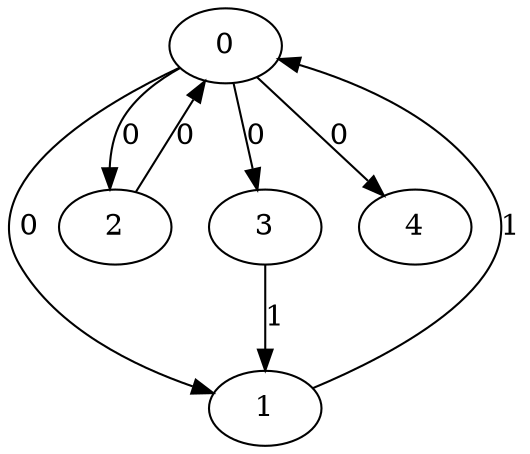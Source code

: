 // Source:113 Canonical: -1 0 0 0 0 1 -1 -1 -1 -1 0 -1 -1 -1 -1 -1 1 -1 -1 -1 -1 -1 -1 -1 -1
digraph HRA_from_113_graph_000 {
  0 -> 1 [label="0"];
  0 -> 2 [label="0"];
  0 -> 3 [label="0"];
  1 -> 0 [label="1"];
  2 -> 0 [label="0"];
  3 -> 1 [label="1"];
  0 -> 4 [label="0"];
}

// Source:113 Canonical: -1 0 0 0 0 1 -1 -1 -1 -1 0 -1 -1 -1 -1 -1 1 -1 -1 -1 0 -1 -1 -1 -1
digraph HRA_from_113_graph_001 {
  0 -> 1 [label="0"];
  0 -> 2 [label="0"];
  0 -> 3 [label="0"];
  1 -> 0 [label="1"];
  2 -> 0 [label="0"];
  3 -> 1 [label="1"];
  0 -> 4 [label="0"];
  4 -> 0 [label="0"];
}

// Source:113 Canonical: -1 0 0 0 -1 1 -1 -1 -1 0 0 -1 -1 -1 -1 -1 1 -1 -1 -1 -1 -1 -1 -1 -1
digraph HRA_from_113_graph_002 {
  0 -> 1 [label="0"];
  0 -> 2 [label="0"];
  0 -> 3 [label="0"];
  1 -> 0 [label="1"];
  2 -> 0 [label="0"];
  3 -> 1 [label="1"];
  1 -> 4 [label="0"];
}

// Source:113 Canonical: -1 0 0 0 0 1 -1 -1 -1 0 0 -1 -1 -1 -1 -1 1 -1 -1 -1 -1 -1 -1 -1 -1
digraph HRA_from_113_graph_003 {
  0 -> 1 [label="0"];
  0 -> 2 [label="0"];
  0 -> 3 [label="0"];
  1 -> 0 [label="1"];
  2 -> 0 [label="0"];
  3 -> 1 [label="1"];
  0 -> 4 [label="0"];
  1 -> 4 [label="0"];
}

// Source:113 Canonical: -1 0 0 0 -1 1 -1 -1 -1 0 0 -1 -1 -1 -1 -1 1 -1 -1 -1 0 -1 -1 -1 -1
digraph HRA_from_113_graph_004 {
  0 -> 1 [label="0"];
  0 -> 2 [label="0"];
  0 -> 3 [label="0"];
  1 -> 0 [label="1"];
  2 -> 0 [label="0"];
  3 -> 1 [label="1"];
  4 -> 0 [label="0"];
  1 -> 4 [label="0"];
}

// Source:113 Canonical: -1 0 0 0 0 1 -1 -1 -1 0 0 -1 -1 -1 -1 -1 1 -1 -1 -1 0 -1 -1 -1 -1
digraph HRA_from_113_graph_005 {
  0 -> 1 [label="0"];
  0 -> 2 [label="0"];
  0 -> 3 [label="0"];
  1 -> 0 [label="1"];
  2 -> 0 [label="0"];
  3 -> 1 [label="1"];
  0 -> 4 [label="0"];
  4 -> 0 [label="0"];
  1 -> 4 [label="0"];
}

// Source:113 Canonical: -1 0 0 0 0 1 -1 -1 -1 -1 0 -1 -1 -1 -1 -1 1 -1 -1 -1 -1 0 -1 -1 -1
digraph HRA_from_113_graph_006 {
  0 -> 1 [label="0"];
  0 -> 2 [label="0"];
  0 -> 3 [label="0"];
  1 -> 0 [label="1"];
  2 -> 0 [label="0"];
  3 -> 1 [label="1"];
  0 -> 4 [label="0"];
  4 -> 1 [label="0"];
}

// Source:113 Canonical: -1 0 0 0 0 1 -1 -1 -1 -1 0 -1 -1 -1 -1 -1 1 -1 -1 -1 0 0 -1 -1 -1
digraph HRA_from_113_graph_007 {
  0 -> 1 [label="0"];
  0 -> 2 [label="0"];
  0 -> 3 [label="0"];
  1 -> 0 [label="1"];
  2 -> 0 [label="0"];
  3 -> 1 [label="1"];
  0 -> 4 [label="0"];
  4 -> 0 [label="0"];
  4 -> 1 [label="0"];
}

// Source:113 Canonical: -1 0 0 0 -1 1 -1 -1 -1 0 0 -1 -1 -1 -1 -1 1 -1 -1 -1 -1 0 -1 -1 -1
digraph HRA_from_113_graph_008 {
  0 -> 1 [label="0"];
  0 -> 2 [label="0"];
  0 -> 3 [label="0"];
  1 -> 0 [label="1"];
  2 -> 0 [label="0"];
  3 -> 1 [label="1"];
  1 -> 4 [label="0"];
  4 -> 1 [label="0"];
}

// Source:113 Canonical: -1 0 0 0 0 1 -1 -1 -1 0 0 -1 -1 -1 -1 -1 1 -1 -1 -1 -1 0 -1 -1 -1
digraph HRA_from_113_graph_009 {
  0 -> 1 [label="0"];
  0 -> 2 [label="0"];
  0 -> 3 [label="0"];
  1 -> 0 [label="1"];
  2 -> 0 [label="0"];
  3 -> 1 [label="1"];
  0 -> 4 [label="0"];
  1 -> 4 [label="0"];
  4 -> 1 [label="0"];
}

// Source:113 Canonical: -1 0 0 0 -1 1 -1 -1 -1 0 0 -1 -1 -1 -1 -1 1 -1 -1 -1 0 0 -1 -1 -1
digraph HRA_from_113_graph_010 {
  0 -> 1 [label="0"];
  0 -> 2 [label="0"];
  0 -> 3 [label="0"];
  1 -> 0 [label="1"];
  2 -> 0 [label="0"];
  3 -> 1 [label="1"];
  4 -> 0 [label="0"];
  1 -> 4 [label="0"];
  4 -> 1 [label="0"];
}

// Source:113 Canonical: -1 0 0 0 0 1 -1 -1 -1 0 0 -1 -1 -1 -1 -1 1 -1 -1 -1 0 0 -1 -1 -1
digraph HRA_from_113_graph_011 {
  0 -> 1 [label="0"];
  0 -> 2 [label="0"];
  0 -> 3 [label="0"];
  1 -> 0 [label="1"];
  2 -> 0 [label="0"];
  3 -> 1 [label="1"];
  0 -> 4 [label="0"];
  4 -> 0 [label="0"];
  1 -> 4 [label="0"];
  4 -> 1 [label="0"];
}

// Source:113 Canonical: -1 0 0 0 -1 1 -1 -1 -1 -1 0 -1 -1 -1 0 -1 1 -1 -1 -1 -1 -1 -1 -1 -1
digraph HRA_from_113_graph_012 {
  0 -> 1 [label="0"];
  0 -> 2 [label="0"];
  0 -> 3 [label="0"];
  1 -> 0 [label="1"];
  2 -> 0 [label="0"];
  3 -> 1 [label="1"];
  2 -> 4 [label="0"];
}

// Source:113 Canonical: -1 0 0 0 0 1 -1 -1 -1 -1 0 -1 -1 -1 0 -1 1 -1 -1 -1 -1 -1 -1 -1 -1
digraph HRA_from_113_graph_013 {
  0 -> 1 [label="0"];
  0 -> 2 [label="0"];
  0 -> 3 [label="0"];
  1 -> 0 [label="1"];
  2 -> 0 [label="0"];
  3 -> 1 [label="1"];
  0 -> 4 [label="0"];
  2 -> 4 [label="0"];
}

// Source:113 Canonical: -1 0 0 0 -1 1 -1 -1 -1 -1 0 -1 -1 -1 0 -1 1 -1 -1 -1 0 -1 -1 -1 -1
digraph HRA_from_113_graph_014 {
  0 -> 1 [label="0"];
  0 -> 2 [label="0"];
  0 -> 3 [label="0"];
  1 -> 0 [label="1"];
  2 -> 0 [label="0"];
  3 -> 1 [label="1"];
  4 -> 0 [label="0"];
  2 -> 4 [label="0"];
}

// Source:113 Canonical: -1 0 0 0 0 1 -1 -1 -1 -1 0 -1 -1 -1 0 -1 1 -1 -1 -1 0 -1 -1 -1 -1
digraph HRA_from_113_graph_015 {
  0 -> 1 [label="0"];
  0 -> 2 [label="0"];
  0 -> 3 [label="0"];
  1 -> 0 [label="1"];
  2 -> 0 [label="0"];
  3 -> 1 [label="1"];
  0 -> 4 [label="0"];
  4 -> 0 [label="0"];
  2 -> 4 [label="0"];
}

// Source:113 Canonical: -1 0 0 0 -1 1 -1 -1 -1 0 0 -1 -1 -1 0 -1 1 -1 -1 -1 -1 -1 -1 -1 -1
digraph HRA_from_113_graph_016 {
  0 -> 1 [label="0"];
  0 -> 2 [label="0"];
  0 -> 3 [label="0"];
  1 -> 0 [label="1"];
  2 -> 0 [label="0"];
  3 -> 1 [label="1"];
  1 -> 4 [label="0"];
  2 -> 4 [label="0"];
}

// Source:113 Canonical: -1 0 0 0 0 1 -1 -1 -1 0 0 -1 -1 -1 0 -1 1 -1 -1 -1 -1 -1 -1 -1 -1
digraph HRA_from_113_graph_017 {
  0 -> 1 [label="0"];
  0 -> 2 [label="0"];
  0 -> 3 [label="0"];
  1 -> 0 [label="1"];
  2 -> 0 [label="0"];
  3 -> 1 [label="1"];
  0 -> 4 [label="0"];
  1 -> 4 [label="0"];
  2 -> 4 [label="0"];
}

// Source:113 Canonical: -1 0 0 0 -1 1 -1 -1 -1 0 0 -1 -1 -1 0 -1 1 -1 -1 -1 0 -1 -1 -1 -1
digraph HRA_from_113_graph_018 {
  0 -> 1 [label="0"];
  0 -> 2 [label="0"];
  0 -> 3 [label="0"];
  1 -> 0 [label="1"];
  2 -> 0 [label="0"];
  3 -> 1 [label="1"];
  4 -> 0 [label="0"];
  1 -> 4 [label="0"];
  2 -> 4 [label="0"];
}

// Source:113 Canonical: -1 0 0 0 0 1 -1 -1 -1 0 0 -1 -1 -1 0 -1 1 -1 -1 -1 0 -1 -1 -1 -1
digraph HRA_from_113_graph_019 {
  0 -> 1 [label="0"];
  0 -> 2 [label="0"];
  0 -> 3 [label="0"];
  1 -> 0 [label="1"];
  2 -> 0 [label="0"];
  3 -> 1 [label="1"];
  0 -> 4 [label="0"];
  4 -> 0 [label="0"];
  1 -> 4 [label="0"];
  2 -> 4 [label="0"];
}

// Source:113 Canonical: -1 0 0 0 -1 1 -1 -1 -1 -1 0 -1 -1 -1 0 -1 1 -1 -1 -1 -1 0 -1 -1 -1
digraph HRA_from_113_graph_020 {
  0 -> 1 [label="0"];
  0 -> 2 [label="0"];
  0 -> 3 [label="0"];
  1 -> 0 [label="1"];
  2 -> 0 [label="0"];
  3 -> 1 [label="1"];
  4 -> 1 [label="0"];
  2 -> 4 [label="0"];
}

// Source:113 Canonical: -1 0 0 0 0 1 -1 -1 -1 -1 0 -1 -1 -1 0 -1 1 -1 -1 -1 -1 0 -1 -1 -1
digraph HRA_from_113_graph_021 {
  0 -> 1 [label="0"];
  0 -> 2 [label="0"];
  0 -> 3 [label="0"];
  1 -> 0 [label="1"];
  2 -> 0 [label="0"];
  3 -> 1 [label="1"];
  0 -> 4 [label="0"];
  4 -> 1 [label="0"];
  2 -> 4 [label="0"];
}

// Source:113 Canonical: -1 0 0 0 -1 1 -1 -1 -1 -1 0 -1 -1 -1 0 -1 1 -1 -1 -1 0 0 -1 -1 -1
digraph HRA_from_113_graph_022 {
  0 -> 1 [label="0"];
  0 -> 2 [label="0"];
  0 -> 3 [label="0"];
  1 -> 0 [label="1"];
  2 -> 0 [label="0"];
  3 -> 1 [label="1"];
  4 -> 0 [label="0"];
  4 -> 1 [label="0"];
  2 -> 4 [label="0"];
}

// Source:113 Canonical: -1 0 0 0 0 1 -1 -1 -1 -1 0 -1 -1 -1 0 -1 1 -1 -1 -1 0 0 -1 -1 -1
digraph HRA_from_113_graph_023 {
  0 -> 1 [label="0"];
  0 -> 2 [label="0"];
  0 -> 3 [label="0"];
  1 -> 0 [label="1"];
  2 -> 0 [label="0"];
  3 -> 1 [label="1"];
  0 -> 4 [label="0"];
  4 -> 0 [label="0"];
  4 -> 1 [label="0"];
  2 -> 4 [label="0"];
}

// Source:113 Canonical: -1 0 0 0 -1 1 -1 -1 -1 0 0 -1 -1 -1 0 -1 1 -1 -1 -1 -1 0 -1 -1 -1
digraph HRA_from_113_graph_024 {
  0 -> 1 [label="0"];
  0 -> 2 [label="0"];
  0 -> 3 [label="0"];
  1 -> 0 [label="1"];
  2 -> 0 [label="0"];
  3 -> 1 [label="1"];
  1 -> 4 [label="0"];
  4 -> 1 [label="0"];
  2 -> 4 [label="0"];
}

// Source:113 Canonical: -1 0 0 0 0 1 -1 -1 -1 0 0 -1 -1 -1 0 -1 1 -1 -1 -1 -1 0 -1 -1 -1
digraph HRA_from_113_graph_025 {
  0 -> 1 [label="0"];
  0 -> 2 [label="0"];
  0 -> 3 [label="0"];
  1 -> 0 [label="1"];
  2 -> 0 [label="0"];
  3 -> 1 [label="1"];
  0 -> 4 [label="0"];
  1 -> 4 [label="0"];
  4 -> 1 [label="0"];
  2 -> 4 [label="0"];
}

// Source:113 Canonical: -1 0 0 0 -1 1 -1 -1 -1 0 0 -1 -1 -1 0 -1 1 -1 -1 -1 0 0 -1 -1 -1
digraph HRA_from_113_graph_026 {
  0 -> 1 [label="0"];
  0 -> 2 [label="0"];
  0 -> 3 [label="0"];
  1 -> 0 [label="1"];
  2 -> 0 [label="0"];
  3 -> 1 [label="1"];
  4 -> 0 [label="0"];
  1 -> 4 [label="0"];
  4 -> 1 [label="0"];
  2 -> 4 [label="0"];
}

// Source:113 Canonical: -1 0 0 0 0 1 -1 -1 -1 0 0 -1 -1 -1 0 -1 1 -1 -1 -1 0 0 -1 -1 -1
digraph HRA_from_113_graph_027 {
  0 -> 1 [label="0"];
  0 -> 2 [label="0"];
  0 -> 3 [label="0"];
  1 -> 0 [label="1"];
  2 -> 0 [label="0"];
  3 -> 1 [label="1"];
  0 -> 4 [label="0"];
  4 -> 0 [label="0"];
  1 -> 4 [label="0"];
  4 -> 1 [label="0"];
  2 -> 4 [label="0"];
}

// Source:113 Canonical: -1 0 0 0 0 1 -1 -1 -1 -1 0 -1 -1 -1 -1 -1 1 -1 -1 -1 -1 -1 0 -1 -1
digraph HRA_from_113_graph_028 {
  0 -> 1 [label="0"];
  0 -> 2 [label="0"];
  0 -> 3 [label="0"];
  1 -> 0 [label="1"];
  2 -> 0 [label="0"];
  3 -> 1 [label="1"];
  0 -> 4 [label="0"];
  4 -> 2 [label="0"];
}

// Source:113 Canonical: -1 0 0 0 0 1 -1 -1 -1 -1 0 -1 -1 -1 -1 -1 1 -1 -1 -1 0 -1 0 -1 -1
digraph HRA_from_113_graph_029 {
  0 -> 1 [label="0"];
  0 -> 2 [label="0"];
  0 -> 3 [label="0"];
  1 -> 0 [label="1"];
  2 -> 0 [label="0"];
  3 -> 1 [label="1"];
  0 -> 4 [label="0"];
  4 -> 0 [label="0"];
  4 -> 2 [label="0"];
}

// Source:113 Canonical: -1 0 0 0 -1 1 -1 -1 -1 0 0 -1 -1 -1 -1 -1 1 -1 -1 -1 -1 -1 0 -1 -1
digraph HRA_from_113_graph_030 {
  0 -> 1 [label="0"];
  0 -> 2 [label="0"];
  0 -> 3 [label="0"];
  1 -> 0 [label="1"];
  2 -> 0 [label="0"];
  3 -> 1 [label="1"];
  1 -> 4 [label="0"];
  4 -> 2 [label="0"];
}

// Source:113 Canonical: -1 0 0 0 0 1 -1 -1 -1 0 0 -1 -1 -1 -1 -1 1 -1 -1 -1 -1 -1 0 -1 -1
digraph HRA_from_113_graph_031 {
  0 -> 1 [label="0"];
  0 -> 2 [label="0"];
  0 -> 3 [label="0"];
  1 -> 0 [label="1"];
  2 -> 0 [label="0"];
  3 -> 1 [label="1"];
  0 -> 4 [label="0"];
  1 -> 4 [label="0"];
  4 -> 2 [label="0"];
}

// Source:113 Canonical: -1 0 0 0 -1 1 -1 -1 -1 0 0 -1 -1 -1 -1 -1 1 -1 -1 -1 0 -1 0 -1 -1
digraph HRA_from_113_graph_032 {
  0 -> 1 [label="0"];
  0 -> 2 [label="0"];
  0 -> 3 [label="0"];
  1 -> 0 [label="1"];
  2 -> 0 [label="0"];
  3 -> 1 [label="1"];
  4 -> 0 [label="0"];
  1 -> 4 [label="0"];
  4 -> 2 [label="0"];
}

// Source:113 Canonical: -1 0 0 0 0 1 -1 -1 -1 0 0 -1 -1 -1 -1 -1 1 -1 -1 -1 0 -1 0 -1 -1
digraph HRA_from_113_graph_033 {
  0 -> 1 [label="0"];
  0 -> 2 [label="0"];
  0 -> 3 [label="0"];
  1 -> 0 [label="1"];
  2 -> 0 [label="0"];
  3 -> 1 [label="1"];
  0 -> 4 [label="0"];
  4 -> 0 [label="0"];
  1 -> 4 [label="0"];
  4 -> 2 [label="0"];
}

// Source:113 Canonical: -1 0 0 0 0 1 -1 -1 -1 -1 0 -1 -1 -1 -1 -1 1 -1 -1 -1 -1 0 0 -1 -1
digraph HRA_from_113_graph_034 {
  0 -> 1 [label="0"];
  0 -> 2 [label="0"];
  0 -> 3 [label="0"];
  1 -> 0 [label="1"];
  2 -> 0 [label="0"];
  3 -> 1 [label="1"];
  0 -> 4 [label="0"];
  4 -> 1 [label="0"];
  4 -> 2 [label="0"];
}

// Source:113 Canonical: -1 0 0 0 0 1 -1 -1 -1 -1 0 -1 -1 -1 -1 -1 1 -1 -1 -1 0 0 0 -1 -1
digraph HRA_from_113_graph_035 {
  0 -> 1 [label="0"];
  0 -> 2 [label="0"];
  0 -> 3 [label="0"];
  1 -> 0 [label="1"];
  2 -> 0 [label="0"];
  3 -> 1 [label="1"];
  0 -> 4 [label="0"];
  4 -> 0 [label="0"];
  4 -> 1 [label="0"];
  4 -> 2 [label="0"];
}

// Source:113 Canonical: -1 0 0 0 -1 1 -1 -1 -1 0 0 -1 -1 -1 -1 -1 1 -1 -1 -1 -1 0 0 -1 -1
digraph HRA_from_113_graph_036 {
  0 -> 1 [label="0"];
  0 -> 2 [label="0"];
  0 -> 3 [label="0"];
  1 -> 0 [label="1"];
  2 -> 0 [label="0"];
  3 -> 1 [label="1"];
  1 -> 4 [label="0"];
  4 -> 1 [label="0"];
  4 -> 2 [label="0"];
}

// Source:113 Canonical: -1 0 0 0 0 1 -1 -1 -1 0 0 -1 -1 -1 -1 -1 1 -1 -1 -1 -1 0 0 -1 -1
digraph HRA_from_113_graph_037 {
  0 -> 1 [label="0"];
  0 -> 2 [label="0"];
  0 -> 3 [label="0"];
  1 -> 0 [label="1"];
  2 -> 0 [label="0"];
  3 -> 1 [label="1"];
  0 -> 4 [label="0"];
  1 -> 4 [label="0"];
  4 -> 1 [label="0"];
  4 -> 2 [label="0"];
}

// Source:113 Canonical: -1 0 0 0 -1 1 -1 -1 -1 0 0 -1 -1 -1 -1 -1 1 -1 -1 -1 0 0 0 -1 -1
digraph HRA_from_113_graph_038 {
  0 -> 1 [label="0"];
  0 -> 2 [label="0"];
  0 -> 3 [label="0"];
  1 -> 0 [label="1"];
  2 -> 0 [label="0"];
  3 -> 1 [label="1"];
  4 -> 0 [label="0"];
  1 -> 4 [label="0"];
  4 -> 1 [label="0"];
  4 -> 2 [label="0"];
}

// Source:113 Canonical: -1 0 0 0 0 1 -1 -1 -1 0 0 -1 -1 -1 -1 -1 1 -1 -1 -1 0 0 0 -1 -1
digraph HRA_from_113_graph_039 {
  0 -> 1 [label="0"];
  0 -> 2 [label="0"];
  0 -> 3 [label="0"];
  1 -> 0 [label="1"];
  2 -> 0 [label="0"];
  3 -> 1 [label="1"];
  0 -> 4 [label="0"];
  4 -> 0 [label="0"];
  1 -> 4 [label="0"];
  4 -> 1 [label="0"];
  4 -> 2 [label="0"];
}

// Source:113 Canonical: -1 0 0 0 -1 1 -1 -1 -1 -1 0 -1 -1 -1 0 -1 1 -1 -1 -1 -1 -1 0 -1 -1
digraph HRA_from_113_graph_040 {
  0 -> 1 [label="0"];
  0 -> 2 [label="0"];
  0 -> 3 [label="0"];
  1 -> 0 [label="1"];
  2 -> 0 [label="0"];
  3 -> 1 [label="1"];
  2 -> 4 [label="0"];
  4 -> 2 [label="0"];
}

// Source:113 Canonical: -1 0 0 0 0 1 -1 -1 -1 -1 0 -1 -1 -1 0 -1 1 -1 -1 -1 -1 -1 0 -1 -1
digraph HRA_from_113_graph_041 {
  0 -> 1 [label="0"];
  0 -> 2 [label="0"];
  0 -> 3 [label="0"];
  1 -> 0 [label="1"];
  2 -> 0 [label="0"];
  3 -> 1 [label="1"];
  0 -> 4 [label="0"];
  2 -> 4 [label="0"];
  4 -> 2 [label="0"];
}

// Source:113 Canonical: -1 0 0 0 -1 1 -1 -1 -1 -1 0 -1 -1 -1 0 -1 1 -1 -1 -1 0 -1 0 -1 -1
digraph HRA_from_113_graph_042 {
  0 -> 1 [label="0"];
  0 -> 2 [label="0"];
  0 -> 3 [label="0"];
  1 -> 0 [label="1"];
  2 -> 0 [label="0"];
  3 -> 1 [label="1"];
  4 -> 0 [label="0"];
  2 -> 4 [label="0"];
  4 -> 2 [label="0"];
}

// Source:113 Canonical: -1 0 0 0 0 1 -1 -1 -1 -1 0 -1 -1 -1 0 -1 1 -1 -1 -1 0 -1 0 -1 -1
digraph HRA_from_113_graph_043 {
  0 -> 1 [label="0"];
  0 -> 2 [label="0"];
  0 -> 3 [label="0"];
  1 -> 0 [label="1"];
  2 -> 0 [label="0"];
  3 -> 1 [label="1"];
  0 -> 4 [label="0"];
  4 -> 0 [label="0"];
  2 -> 4 [label="0"];
  4 -> 2 [label="0"];
}

// Source:113 Canonical: -1 0 0 0 -1 1 -1 -1 -1 0 0 -1 -1 -1 0 -1 1 -1 -1 -1 -1 -1 0 -1 -1
digraph HRA_from_113_graph_044 {
  0 -> 1 [label="0"];
  0 -> 2 [label="0"];
  0 -> 3 [label="0"];
  1 -> 0 [label="1"];
  2 -> 0 [label="0"];
  3 -> 1 [label="1"];
  1 -> 4 [label="0"];
  2 -> 4 [label="0"];
  4 -> 2 [label="0"];
}

// Source:113 Canonical: -1 0 0 0 0 1 -1 -1 -1 0 0 -1 -1 -1 0 -1 1 -1 -1 -1 -1 -1 0 -1 -1
digraph HRA_from_113_graph_045 {
  0 -> 1 [label="0"];
  0 -> 2 [label="0"];
  0 -> 3 [label="0"];
  1 -> 0 [label="1"];
  2 -> 0 [label="0"];
  3 -> 1 [label="1"];
  0 -> 4 [label="0"];
  1 -> 4 [label="0"];
  2 -> 4 [label="0"];
  4 -> 2 [label="0"];
}

// Source:113 Canonical: -1 0 0 0 -1 1 -1 -1 -1 0 0 -1 -1 -1 0 -1 1 -1 -1 -1 0 -1 0 -1 -1
digraph HRA_from_113_graph_046 {
  0 -> 1 [label="0"];
  0 -> 2 [label="0"];
  0 -> 3 [label="0"];
  1 -> 0 [label="1"];
  2 -> 0 [label="0"];
  3 -> 1 [label="1"];
  4 -> 0 [label="0"];
  1 -> 4 [label="0"];
  2 -> 4 [label="0"];
  4 -> 2 [label="0"];
}

// Source:113 Canonical: -1 0 0 0 0 1 -1 -1 -1 0 0 -1 -1 -1 0 -1 1 -1 -1 -1 0 -1 0 -1 -1
digraph HRA_from_113_graph_047 {
  0 -> 1 [label="0"];
  0 -> 2 [label="0"];
  0 -> 3 [label="0"];
  1 -> 0 [label="1"];
  2 -> 0 [label="0"];
  3 -> 1 [label="1"];
  0 -> 4 [label="0"];
  4 -> 0 [label="0"];
  1 -> 4 [label="0"];
  2 -> 4 [label="0"];
  4 -> 2 [label="0"];
}

// Source:113 Canonical: -1 0 0 0 -1 1 -1 -1 -1 -1 0 -1 -1 -1 0 -1 1 -1 -1 -1 -1 0 0 -1 -1
digraph HRA_from_113_graph_048 {
  0 -> 1 [label="0"];
  0 -> 2 [label="0"];
  0 -> 3 [label="0"];
  1 -> 0 [label="1"];
  2 -> 0 [label="0"];
  3 -> 1 [label="1"];
  4 -> 1 [label="0"];
  2 -> 4 [label="0"];
  4 -> 2 [label="0"];
}

// Source:113 Canonical: -1 0 0 0 0 1 -1 -1 -1 -1 0 -1 -1 -1 0 -1 1 -1 -1 -1 -1 0 0 -1 -1
digraph HRA_from_113_graph_049 {
  0 -> 1 [label="0"];
  0 -> 2 [label="0"];
  0 -> 3 [label="0"];
  1 -> 0 [label="1"];
  2 -> 0 [label="0"];
  3 -> 1 [label="1"];
  0 -> 4 [label="0"];
  4 -> 1 [label="0"];
  2 -> 4 [label="0"];
  4 -> 2 [label="0"];
}

// Source:113 Canonical: -1 0 0 0 -1 1 -1 -1 -1 -1 0 -1 -1 -1 0 -1 1 -1 -1 -1 0 0 0 -1 -1
digraph HRA_from_113_graph_050 {
  0 -> 1 [label="0"];
  0 -> 2 [label="0"];
  0 -> 3 [label="0"];
  1 -> 0 [label="1"];
  2 -> 0 [label="0"];
  3 -> 1 [label="1"];
  4 -> 0 [label="0"];
  4 -> 1 [label="0"];
  2 -> 4 [label="0"];
  4 -> 2 [label="0"];
}

// Source:113 Canonical: -1 0 0 0 0 1 -1 -1 -1 -1 0 -1 -1 -1 0 -1 1 -1 -1 -1 0 0 0 -1 -1
digraph HRA_from_113_graph_051 {
  0 -> 1 [label="0"];
  0 -> 2 [label="0"];
  0 -> 3 [label="0"];
  1 -> 0 [label="1"];
  2 -> 0 [label="0"];
  3 -> 1 [label="1"];
  0 -> 4 [label="0"];
  4 -> 0 [label="0"];
  4 -> 1 [label="0"];
  2 -> 4 [label="0"];
  4 -> 2 [label="0"];
}

// Source:113 Canonical: -1 0 0 0 -1 1 -1 -1 -1 0 0 -1 -1 -1 0 -1 1 -1 -1 -1 -1 0 0 -1 -1
digraph HRA_from_113_graph_052 {
  0 -> 1 [label="0"];
  0 -> 2 [label="0"];
  0 -> 3 [label="0"];
  1 -> 0 [label="1"];
  2 -> 0 [label="0"];
  3 -> 1 [label="1"];
  1 -> 4 [label="0"];
  4 -> 1 [label="0"];
  2 -> 4 [label="0"];
  4 -> 2 [label="0"];
}

// Source:113 Canonical: -1 0 0 0 0 1 -1 -1 -1 0 0 -1 -1 -1 0 -1 1 -1 -1 -1 -1 0 0 -1 -1
digraph HRA_from_113_graph_053 {
  0 -> 1 [label="0"];
  0 -> 2 [label="0"];
  0 -> 3 [label="0"];
  1 -> 0 [label="1"];
  2 -> 0 [label="0"];
  3 -> 1 [label="1"];
  0 -> 4 [label="0"];
  1 -> 4 [label="0"];
  4 -> 1 [label="0"];
  2 -> 4 [label="0"];
  4 -> 2 [label="0"];
}

// Source:113 Canonical: -1 0 0 0 -1 1 -1 -1 -1 0 0 -1 -1 -1 0 -1 1 -1 -1 -1 0 0 0 -1 -1
digraph HRA_from_113_graph_054 {
  0 -> 1 [label="0"];
  0 -> 2 [label="0"];
  0 -> 3 [label="0"];
  1 -> 0 [label="1"];
  2 -> 0 [label="0"];
  3 -> 1 [label="1"];
  4 -> 0 [label="0"];
  1 -> 4 [label="0"];
  4 -> 1 [label="0"];
  2 -> 4 [label="0"];
  4 -> 2 [label="0"];
}

// Source:113 Canonical: -1 0 0 0 0 1 -1 -1 -1 0 0 -1 -1 -1 0 -1 1 -1 -1 -1 0 0 0 -1 -1
digraph HRA_from_113_graph_055 {
  0 -> 1 [label="0"];
  0 -> 2 [label="0"];
  0 -> 3 [label="0"];
  1 -> 0 [label="1"];
  2 -> 0 [label="0"];
  3 -> 1 [label="1"];
  0 -> 4 [label="0"];
  4 -> 0 [label="0"];
  1 -> 4 [label="0"];
  4 -> 1 [label="0"];
  2 -> 4 [label="0"];
  4 -> 2 [label="0"];
}

// Source:113 Canonical: -1 0 0 0 -1 1 -1 -1 -1 -1 0 -1 -1 -1 -1 -1 1 -1 -1 0 -1 -1 -1 -1 -1
digraph HRA_from_113_graph_056 {
  0 -> 1 [label="0"];
  0 -> 2 [label="0"];
  0 -> 3 [label="0"];
  1 -> 0 [label="1"];
  2 -> 0 [label="0"];
  3 -> 1 [label="1"];
  3 -> 4 [label="0"];
}

// Source:113 Canonical: -1 0 0 0 0 1 -1 -1 -1 -1 0 -1 -1 -1 -1 -1 1 -1 -1 0 -1 -1 -1 -1 -1
digraph HRA_from_113_graph_057 {
  0 -> 1 [label="0"];
  0 -> 2 [label="0"];
  0 -> 3 [label="0"];
  1 -> 0 [label="1"];
  2 -> 0 [label="0"];
  3 -> 1 [label="1"];
  0 -> 4 [label="0"];
  3 -> 4 [label="0"];
}

// Source:113 Canonical: -1 0 0 0 -1 1 -1 -1 -1 -1 0 -1 -1 -1 -1 -1 1 -1 -1 0 0 -1 -1 -1 -1
digraph HRA_from_113_graph_058 {
  0 -> 1 [label="0"];
  0 -> 2 [label="0"];
  0 -> 3 [label="0"];
  1 -> 0 [label="1"];
  2 -> 0 [label="0"];
  3 -> 1 [label="1"];
  4 -> 0 [label="0"];
  3 -> 4 [label="0"];
}

// Source:113 Canonical: -1 0 0 0 0 1 -1 -1 -1 -1 0 -1 -1 -1 -1 -1 1 -1 -1 0 0 -1 -1 -1 -1
digraph HRA_from_113_graph_059 {
  0 -> 1 [label="0"];
  0 -> 2 [label="0"];
  0 -> 3 [label="0"];
  1 -> 0 [label="1"];
  2 -> 0 [label="0"];
  3 -> 1 [label="1"];
  0 -> 4 [label="0"];
  4 -> 0 [label="0"];
  3 -> 4 [label="0"];
}

// Source:113 Canonical: -1 0 0 0 -1 1 -1 -1 -1 0 0 -1 -1 -1 -1 -1 1 -1 -1 0 -1 -1 -1 -1 -1
digraph HRA_from_113_graph_060 {
  0 -> 1 [label="0"];
  0 -> 2 [label="0"];
  0 -> 3 [label="0"];
  1 -> 0 [label="1"];
  2 -> 0 [label="0"];
  3 -> 1 [label="1"];
  1 -> 4 [label="0"];
  3 -> 4 [label="0"];
}

// Source:113 Canonical: -1 0 0 0 0 1 -1 -1 -1 0 0 -1 -1 -1 -1 -1 1 -1 -1 0 -1 -1 -1 -1 -1
digraph HRA_from_113_graph_061 {
  0 -> 1 [label="0"];
  0 -> 2 [label="0"];
  0 -> 3 [label="0"];
  1 -> 0 [label="1"];
  2 -> 0 [label="0"];
  3 -> 1 [label="1"];
  0 -> 4 [label="0"];
  1 -> 4 [label="0"];
  3 -> 4 [label="0"];
}

// Source:113 Canonical: -1 0 0 0 -1 1 -1 -1 -1 0 0 -1 -1 -1 -1 -1 1 -1 -1 0 0 -1 -1 -1 -1
digraph HRA_from_113_graph_062 {
  0 -> 1 [label="0"];
  0 -> 2 [label="0"];
  0 -> 3 [label="0"];
  1 -> 0 [label="1"];
  2 -> 0 [label="0"];
  3 -> 1 [label="1"];
  4 -> 0 [label="0"];
  1 -> 4 [label="0"];
  3 -> 4 [label="0"];
}

// Source:113 Canonical: -1 0 0 0 0 1 -1 -1 -1 0 0 -1 -1 -1 -1 -1 1 -1 -1 0 0 -1 -1 -1 -1
digraph HRA_from_113_graph_063 {
  0 -> 1 [label="0"];
  0 -> 2 [label="0"];
  0 -> 3 [label="0"];
  1 -> 0 [label="1"];
  2 -> 0 [label="0"];
  3 -> 1 [label="1"];
  0 -> 4 [label="0"];
  4 -> 0 [label="0"];
  1 -> 4 [label="0"];
  3 -> 4 [label="0"];
}

// Source:113 Canonical: -1 0 0 0 -1 1 -1 -1 -1 -1 0 -1 -1 -1 -1 -1 1 -1 -1 0 -1 0 -1 -1 -1
digraph HRA_from_113_graph_064 {
  0 -> 1 [label="0"];
  0 -> 2 [label="0"];
  0 -> 3 [label="0"];
  1 -> 0 [label="1"];
  2 -> 0 [label="0"];
  3 -> 1 [label="1"];
  4 -> 1 [label="0"];
  3 -> 4 [label="0"];
}

// Source:113 Canonical: -1 0 0 0 0 1 -1 -1 -1 -1 0 -1 -1 -1 -1 -1 1 -1 -1 0 -1 0 -1 -1 -1
digraph HRA_from_113_graph_065 {
  0 -> 1 [label="0"];
  0 -> 2 [label="0"];
  0 -> 3 [label="0"];
  1 -> 0 [label="1"];
  2 -> 0 [label="0"];
  3 -> 1 [label="1"];
  0 -> 4 [label="0"];
  4 -> 1 [label="0"];
  3 -> 4 [label="0"];
}

// Source:113 Canonical: -1 0 0 0 -1 1 -1 -1 -1 -1 0 -1 -1 -1 -1 -1 1 -1 -1 0 0 0 -1 -1 -1
digraph HRA_from_113_graph_066 {
  0 -> 1 [label="0"];
  0 -> 2 [label="0"];
  0 -> 3 [label="0"];
  1 -> 0 [label="1"];
  2 -> 0 [label="0"];
  3 -> 1 [label="1"];
  4 -> 0 [label="0"];
  4 -> 1 [label="0"];
  3 -> 4 [label="0"];
}

// Source:113 Canonical: -1 0 0 0 0 1 -1 -1 -1 -1 0 -1 -1 -1 -1 -1 1 -1 -1 0 0 0 -1 -1 -1
digraph HRA_from_113_graph_067 {
  0 -> 1 [label="0"];
  0 -> 2 [label="0"];
  0 -> 3 [label="0"];
  1 -> 0 [label="1"];
  2 -> 0 [label="0"];
  3 -> 1 [label="1"];
  0 -> 4 [label="0"];
  4 -> 0 [label="0"];
  4 -> 1 [label="0"];
  3 -> 4 [label="0"];
}

// Source:113 Canonical: -1 0 0 0 -1 1 -1 -1 -1 0 0 -1 -1 -1 -1 -1 1 -1 -1 0 -1 0 -1 -1 -1
digraph HRA_from_113_graph_068 {
  0 -> 1 [label="0"];
  0 -> 2 [label="0"];
  0 -> 3 [label="0"];
  1 -> 0 [label="1"];
  2 -> 0 [label="0"];
  3 -> 1 [label="1"];
  1 -> 4 [label="0"];
  4 -> 1 [label="0"];
  3 -> 4 [label="0"];
}

// Source:113 Canonical: -1 0 0 0 0 1 -1 -1 -1 0 0 -1 -1 -1 -1 -1 1 -1 -1 0 -1 0 -1 -1 -1
digraph HRA_from_113_graph_069 {
  0 -> 1 [label="0"];
  0 -> 2 [label="0"];
  0 -> 3 [label="0"];
  1 -> 0 [label="1"];
  2 -> 0 [label="0"];
  3 -> 1 [label="1"];
  0 -> 4 [label="0"];
  1 -> 4 [label="0"];
  4 -> 1 [label="0"];
  3 -> 4 [label="0"];
}

// Source:113 Canonical: -1 0 0 0 -1 1 -1 -1 -1 0 0 -1 -1 -1 -1 -1 1 -1 -1 0 0 0 -1 -1 -1
digraph HRA_from_113_graph_070 {
  0 -> 1 [label="0"];
  0 -> 2 [label="0"];
  0 -> 3 [label="0"];
  1 -> 0 [label="1"];
  2 -> 0 [label="0"];
  3 -> 1 [label="1"];
  4 -> 0 [label="0"];
  1 -> 4 [label="0"];
  4 -> 1 [label="0"];
  3 -> 4 [label="0"];
}

// Source:113 Canonical: -1 0 0 0 0 1 -1 -1 -1 0 0 -1 -1 -1 -1 -1 1 -1 -1 0 0 0 -1 -1 -1
digraph HRA_from_113_graph_071 {
  0 -> 1 [label="0"];
  0 -> 2 [label="0"];
  0 -> 3 [label="0"];
  1 -> 0 [label="1"];
  2 -> 0 [label="0"];
  3 -> 1 [label="1"];
  0 -> 4 [label="0"];
  4 -> 0 [label="0"];
  1 -> 4 [label="0"];
  4 -> 1 [label="0"];
  3 -> 4 [label="0"];
}

// Source:113 Canonical: -1 0 0 0 -1 1 -1 -1 -1 -1 0 -1 -1 -1 0 -1 1 -1 -1 0 -1 -1 -1 -1 -1
digraph HRA_from_113_graph_072 {
  0 -> 1 [label="0"];
  0 -> 2 [label="0"];
  0 -> 3 [label="0"];
  1 -> 0 [label="1"];
  2 -> 0 [label="0"];
  3 -> 1 [label="1"];
  2 -> 4 [label="0"];
  3 -> 4 [label="0"];
}

// Source:113 Canonical: -1 0 0 0 0 1 -1 -1 -1 -1 0 -1 -1 -1 0 -1 1 -1 -1 0 -1 -1 -1 -1 -1
digraph HRA_from_113_graph_073 {
  0 -> 1 [label="0"];
  0 -> 2 [label="0"];
  0 -> 3 [label="0"];
  1 -> 0 [label="1"];
  2 -> 0 [label="0"];
  3 -> 1 [label="1"];
  0 -> 4 [label="0"];
  2 -> 4 [label="0"];
  3 -> 4 [label="0"];
}

// Source:113 Canonical: -1 0 0 0 -1 1 -1 -1 -1 -1 0 -1 -1 -1 0 -1 1 -1 -1 0 0 -1 -1 -1 -1
digraph HRA_from_113_graph_074 {
  0 -> 1 [label="0"];
  0 -> 2 [label="0"];
  0 -> 3 [label="0"];
  1 -> 0 [label="1"];
  2 -> 0 [label="0"];
  3 -> 1 [label="1"];
  4 -> 0 [label="0"];
  2 -> 4 [label="0"];
  3 -> 4 [label="0"];
}

// Source:113 Canonical: -1 0 0 0 0 1 -1 -1 -1 -1 0 -1 -1 -1 0 -1 1 -1 -1 0 0 -1 -1 -1 -1
digraph HRA_from_113_graph_075 {
  0 -> 1 [label="0"];
  0 -> 2 [label="0"];
  0 -> 3 [label="0"];
  1 -> 0 [label="1"];
  2 -> 0 [label="0"];
  3 -> 1 [label="1"];
  0 -> 4 [label="0"];
  4 -> 0 [label="0"];
  2 -> 4 [label="0"];
  3 -> 4 [label="0"];
}

// Source:113 Canonical: -1 0 0 0 -1 1 -1 -1 -1 0 0 -1 -1 -1 0 -1 1 -1 -1 0 -1 -1 -1 -1 -1
digraph HRA_from_113_graph_076 {
  0 -> 1 [label="0"];
  0 -> 2 [label="0"];
  0 -> 3 [label="0"];
  1 -> 0 [label="1"];
  2 -> 0 [label="0"];
  3 -> 1 [label="1"];
  1 -> 4 [label="0"];
  2 -> 4 [label="0"];
  3 -> 4 [label="0"];
}

// Source:113 Canonical: -1 0 0 0 0 1 -1 -1 -1 0 0 -1 -1 -1 0 -1 1 -1 -1 0 -1 -1 -1 -1 -1
digraph HRA_from_113_graph_077 {
  0 -> 1 [label="0"];
  0 -> 2 [label="0"];
  0 -> 3 [label="0"];
  1 -> 0 [label="1"];
  2 -> 0 [label="0"];
  3 -> 1 [label="1"];
  0 -> 4 [label="0"];
  1 -> 4 [label="0"];
  2 -> 4 [label="0"];
  3 -> 4 [label="0"];
}

// Source:113 Canonical: -1 0 0 0 -1 1 -1 -1 -1 0 0 -1 -1 -1 0 -1 1 -1 -1 0 0 -1 -1 -1 -1
digraph HRA_from_113_graph_078 {
  0 -> 1 [label="0"];
  0 -> 2 [label="0"];
  0 -> 3 [label="0"];
  1 -> 0 [label="1"];
  2 -> 0 [label="0"];
  3 -> 1 [label="1"];
  4 -> 0 [label="0"];
  1 -> 4 [label="0"];
  2 -> 4 [label="0"];
  3 -> 4 [label="0"];
}

// Source:113 Canonical: -1 0 0 0 0 1 -1 -1 -1 0 0 -1 -1 -1 0 -1 1 -1 -1 0 0 -1 -1 -1 -1
digraph HRA_from_113_graph_079 {
  0 -> 1 [label="0"];
  0 -> 2 [label="0"];
  0 -> 3 [label="0"];
  1 -> 0 [label="1"];
  2 -> 0 [label="0"];
  3 -> 1 [label="1"];
  0 -> 4 [label="0"];
  4 -> 0 [label="0"];
  1 -> 4 [label="0"];
  2 -> 4 [label="0"];
  3 -> 4 [label="0"];
}

// Source:113 Canonical: -1 0 0 0 -1 1 -1 -1 -1 -1 0 -1 -1 -1 0 -1 1 -1 -1 0 -1 0 -1 -1 -1
digraph HRA_from_113_graph_080 {
  0 -> 1 [label="0"];
  0 -> 2 [label="0"];
  0 -> 3 [label="0"];
  1 -> 0 [label="1"];
  2 -> 0 [label="0"];
  3 -> 1 [label="1"];
  4 -> 1 [label="0"];
  2 -> 4 [label="0"];
  3 -> 4 [label="0"];
}

// Source:113 Canonical: -1 0 0 0 0 1 -1 -1 -1 -1 0 -1 -1 -1 0 -1 1 -1 -1 0 -1 0 -1 -1 -1
digraph HRA_from_113_graph_081 {
  0 -> 1 [label="0"];
  0 -> 2 [label="0"];
  0 -> 3 [label="0"];
  1 -> 0 [label="1"];
  2 -> 0 [label="0"];
  3 -> 1 [label="1"];
  0 -> 4 [label="0"];
  4 -> 1 [label="0"];
  2 -> 4 [label="0"];
  3 -> 4 [label="0"];
}

// Source:113 Canonical: -1 0 0 0 -1 1 -1 -1 -1 -1 0 -1 -1 -1 0 -1 1 -1 -1 0 0 0 -1 -1 -1
digraph HRA_from_113_graph_082 {
  0 -> 1 [label="0"];
  0 -> 2 [label="0"];
  0 -> 3 [label="0"];
  1 -> 0 [label="1"];
  2 -> 0 [label="0"];
  3 -> 1 [label="1"];
  4 -> 0 [label="0"];
  4 -> 1 [label="0"];
  2 -> 4 [label="0"];
  3 -> 4 [label="0"];
}

// Source:113 Canonical: -1 0 0 0 0 1 -1 -1 -1 -1 0 -1 -1 -1 0 -1 1 -1 -1 0 0 0 -1 -1 -1
digraph HRA_from_113_graph_083 {
  0 -> 1 [label="0"];
  0 -> 2 [label="0"];
  0 -> 3 [label="0"];
  1 -> 0 [label="1"];
  2 -> 0 [label="0"];
  3 -> 1 [label="1"];
  0 -> 4 [label="0"];
  4 -> 0 [label="0"];
  4 -> 1 [label="0"];
  2 -> 4 [label="0"];
  3 -> 4 [label="0"];
}

// Source:113 Canonical: -1 0 0 0 -1 1 -1 -1 -1 0 0 -1 -1 -1 0 -1 1 -1 -1 0 -1 0 -1 -1 -1
digraph HRA_from_113_graph_084 {
  0 -> 1 [label="0"];
  0 -> 2 [label="0"];
  0 -> 3 [label="0"];
  1 -> 0 [label="1"];
  2 -> 0 [label="0"];
  3 -> 1 [label="1"];
  1 -> 4 [label="0"];
  4 -> 1 [label="0"];
  2 -> 4 [label="0"];
  3 -> 4 [label="0"];
}

// Source:113 Canonical: -1 0 0 0 0 1 -1 -1 -1 0 0 -1 -1 -1 0 -1 1 -1 -1 0 -1 0 -1 -1 -1
digraph HRA_from_113_graph_085 {
  0 -> 1 [label="0"];
  0 -> 2 [label="0"];
  0 -> 3 [label="0"];
  1 -> 0 [label="1"];
  2 -> 0 [label="0"];
  3 -> 1 [label="1"];
  0 -> 4 [label="0"];
  1 -> 4 [label="0"];
  4 -> 1 [label="0"];
  2 -> 4 [label="0"];
  3 -> 4 [label="0"];
}

// Source:113 Canonical: -1 0 0 0 -1 1 -1 -1 -1 0 0 -1 -1 -1 0 -1 1 -1 -1 0 0 0 -1 -1 -1
digraph HRA_from_113_graph_086 {
  0 -> 1 [label="0"];
  0 -> 2 [label="0"];
  0 -> 3 [label="0"];
  1 -> 0 [label="1"];
  2 -> 0 [label="0"];
  3 -> 1 [label="1"];
  4 -> 0 [label="0"];
  1 -> 4 [label="0"];
  4 -> 1 [label="0"];
  2 -> 4 [label="0"];
  3 -> 4 [label="0"];
}

// Source:113 Canonical: -1 0 0 0 0 1 -1 -1 -1 0 0 -1 -1 -1 0 -1 1 -1 -1 0 0 0 -1 -1 -1
digraph HRA_from_113_graph_087 {
  0 -> 1 [label="0"];
  0 -> 2 [label="0"];
  0 -> 3 [label="0"];
  1 -> 0 [label="1"];
  2 -> 0 [label="0"];
  3 -> 1 [label="1"];
  0 -> 4 [label="0"];
  4 -> 0 [label="0"];
  1 -> 4 [label="0"];
  4 -> 1 [label="0"];
  2 -> 4 [label="0"];
  3 -> 4 [label="0"];
}

// Source:113 Canonical: -1 0 0 0 -1 1 -1 -1 -1 -1 0 -1 -1 -1 -1 -1 1 -1 -1 0 -1 -1 0 -1 -1
digraph HRA_from_113_graph_088 {
  0 -> 1 [label="0"];
  0 -> 2 [label="0"];
  0 -> 3 [label="0"];
  1 -> 0 [label="1"];
  2 -> 0 [label="0"];
  3 -> 1 [label="1"];
  4 -> 2 [label="0"];
  3 -> 4 [label="0"];
}

// Source:113 Canonical: -1 0 0 0 0 1 -1 -1 -1 -1 0 -1 -1 -1 -1 -1 1 -1 -1 0 -1 -1 0 -1 -1
digraph HRA_from_113_graph_089 {
  0 -> 1 [label="0"];
  0 -> 2 [label="0"];
  0 -> 3 [label="0"];
  1 -> 0 [label="1"];
  2 -> 0 [label="0"];
  3 -> 1 [label="1"];
  0 -> 4 [label="0"];
  4 -> 2 [label="0"];
  3 -> 4 [label="0"];
}

// Source:113 Canonical: -1 0 0 0 -1 1 -1 -1 -1 -1 0 -1 -1 -1 -1 -1 1 -1 -1 0 0 -1 0 -1 -1
digraph HRA_from_113_graph_090 {
  0 -> 1 [label="0"];
  0 -> 2 [label="0"];
  0 -> 3 [label="0"];
  1 -> 0 [label="1"];
  2 -> 0 [label="0"];
  3 -> 1 [label="1"];
  4 -> 0 [label="0"];
  4 -> 2 [label="0"];
  3 -> 4 [label="0"];
}

// Source:113 Canonical: -1 0 0 0 0 1 -1 -1 -1 -1 0 -1 -1 -1 -1 -1 1 -1 -1 0 0 -1 0 -1 -1
digraph HRA_from_113_graph_091 {
  0 -> 1 [label="0"];
  0 -> 2 [label="0"];
  0 -> 3 [label="0"];
  1 -> 0 [label="1"];
  2 -> 0 [label="0"];
  3 -> 1 [label="1"];
  0 -> 4 [label="0"];
  4 -> 0 [label="0"];
  4 -> 2 [label="0"];
  3 -> 4 [label="0"];
}

// Source:113 Canonical: -1 0 0 0 -1 1 -1 -1 -1 0 0 -1 -1 -1 -1 -1 1 -1 -1 0 -1 -1 0 -1 -1
digraph HRA_from_113_graph_092 {
  0 -> 1 [label="0"];
  0 -> 2 [label="0"];
  0 -> 3 [label="0"];
  1 -> 0 [label="1"];
  2 -> 0 [label="0"];
  3 -> 1 [label="1"];
  1 -> 4 [label="0"];
  4 -> 2 [label="0"];
  3 -> 4 [label="0"];
}

// Source:113 Canonical: -1 0 0 0 0 1 -1 -1 -1 0 0 -1 -1 -1 -1 -1 1 -1 -1 0 -1 -1 0 -1 -1
digraph HRA_from_113_graph_093 {
  0 -> 1 [label="0"];
  0 -> 2 [label="0"];
  0 -> 3 [label="0"];
  1 -> 0 [label="1"];
  2 -> 0 [label="0"];
  3 -> 1 [label="1"];
  0 -> 4 [label="0"];
  1 -> 4 [label="0"];
  4 -> 2 [label="0"];
  3 -> 4 [label="0"];
}

// Source:113 Canonical: -1 0 0 0 -1 1 -1 -1 -1 0 0 -1 -1 -1 -1 -1 1 -1 -1 0 0 -1 0 -1 -1
digraph HRA_from_113_graph_094 {
  0 -> 1 [label="0"];
  0 -> 2 [label="0"];
  0 -> 3 [label="0"];
  1 -> 0 [label="1"];
  2 -> 0 [label="0"];
  3 -> 1 [label="1"];
  4 -> 0 [label="0"];
  1 -> 4 [label="0"];
  4 -> 2 [label="0"];
  3 -> 4 [label="0"];
}

// Source:113 Canonical: -1 0 0 0 0 1 -1 -1 -1 0 0 -1 -1 -1 -1 -1 1 -1 -1 0 0 -1 0 -1 -1
digraph HRA_from_113_graph_095 {
  0 -> 1 [label="0"];
  0 -> 2 [label="0"];
  0 -> 3 [label="0"];
  1 -> 0 [label="1"];
  2 -> 0 [label="0"];
  3 -> 1 [label="1"];
  0 -> 4 [label="0"];
  4 -> 0 [label="0"];
  1 -> 4 [label="0"];
  4 -> 2 [label="0"];
  3 -> 4 [label="0"];
}

// Source:113 Canonical: -1 0 0 0 -1 1 -1 -1 -1 -1 0 -1 -1 -1 -1 -1 1 -1 -1 0 -1 0 0 -1 -1
digraph HRA_from_113_graph_096 {
  0 -> 1 [label="0"];
  0 -> 2 [label="0"];
  0 -> 3 [label="0"];
  1 -> 0 [label="1"];
  2 -> 0 [label="0"];
  3 -> 1 [label="1"];
  4 -> 1 [label="0"];
  4 -> 2 [label="0"];
  3 -> 4 [label="0"];
}

// Source:113 Canonical: -1 0 0 0 0 1 -1 -1 -1 -1 0 -1 -1 -1 -1 -1 1 -1 -1 0 -1 0 0 -1 -1
digraph HRA_from_113_graph_097 {
  0 -> 1 [label="0"];
  0 -> 2 [label="0"];
  0 -> 3 [label="0"];
  1 -> 0 [label="1"];
  2 -> 0 [label="0"];
  3 -> 1 [label="1"];
  0 -> 4 [label="0"];
  4 -> 1 [label="0"];
  4 -> 2 [label="0"];
  3 -> 4 [label="0"];
}

// Source:113 Canonical: -1 0 0 0 -1 1 -1 -1 -1 -1 0 -1 -1 -1 -1 -1 1 -1 -1 0 0 0 0 -1 -1
digraph HRA_from_113_graph_098 {
  0 -> 1 [label="0"];
  0 -> 2 [label="0"];
  0 -> 3 [label="0"];
  1 -> 0 [label="1"];
  2 -> 0 [label="0"];
  3 -> 1 [label="1"];
  4 -> 0 [label="0"];
  4 -> 1 [label="0"];
  4 -> 2 [label="0"];
  3 -> 4 [label="0"];
}

// Source:113 Canonical: -1 0 0 0 0 1 -1 -1 -1 -1 0 -1 -1 -1 -1 -1 1 -1 -1 0 0 0 0 -1 -1
digraph HRA_from_113_graph_099 {
  0 -> 1 [label="0"];
  0 -> 2 [label="0"];
  0 -> 3 [label="0"];
  1 -> 0 [label="1"];
  2 -> 0 [label="0"];
  3 -> 1 [label="1"];
  0 -> 4 [label="0"];
  4 -> 0 [label="0"];
  4 -> 1 [label="0"];
  4 -> 2 [label="0"];
  3 -> 4 [label="0"];
}

// Source:113 Canonical: -1 0 0 0 -1 1 -1 -1 -1 0 0 -1 -1 -1 -1 -1 1 -1 -1 0 -1 0 0 -1 -1
digraph HRA_from_113_graph_100 {
  0 -> 1 [label="0"];
  0 -> 2 [label="0"];
  0 -> 3 [label="0"];
  1 -> 0 [label="1"];
  2 -> 0 [label="0"];
  3 -> 1 [label="1"];
  1 -> 4 [label="0"];
  4 -> 1 [label="0"];
  4 -> 2 [label="0"];
  3 -> 4 [label="0"];
}

// Source:113 Canonical: -1 0 0 0 0 1 -1 -1 -1 0 0 -1 -1 -1 -1 -1 1 -1 -1 0 -1 0 0 -1 -1
digraph HRA_from_113_graph_101 {
  0 -> 1 [label="0"];
  0 -> 2 [label="0"];
  0 -> 3 [label="0"];
  1 -> 0 [label="1"];
  2 -> 0 [label="0"];
  3 -> 1 [label="1"];
  0 -> 4 [label="0"];
  1 -> 4 [label="0"];
  4 -> 1 [label="0"];
  4 -> 2 [label="0"];
  3 -> 4 [label="0"];
}

// Source:113 Canonical: -1 0 0 0 -1 1 -1 -1 -1 0 0 -1 -1 -1 -1 -1 1 -1 -1 0 0 0 0 -1 -1
digraph HRA_from_113_graph_102 {
  0 -> 1 [label="0"];
  0 -> 2 [label="0"];
  0 -> 3 [label="0"];
  1 -> 0 [label="1"];
  2 -> 0 [label="0"];
  3 -> 1 [label="1"];
  4 -> 0 [label="0"];
  1 -> 4 [label="0"];
  4 -> 1 [label="0"];
  4 -> 2 [label="0"];
  3 -> 4 [label="0"];
}

// Source:113 Canonical: -1 0 0 0 0 1 -1 -1 -1 0 0 -1 -1 -1 -1 -1 1 -1 -1 0 0 0 0 -1 -1
digraph HRA_from_113_graph_103 {
  0 -> 1 [label="0"];
  0 -> 2 [label="0"];
  0 -> 3 [label="0"];
  1 -> 0 [label="1"];
  2 -> 0 [label="0"];
  3 -> 1 [label="1"];
  0 -> 4 [label="0"];
  4 -> 0 [label="0"];
  1 -> 4 [label="0"];
  4 -> 1 [label="0"];
  4 -> 2 [label="0"];
  3 -> 4 [label="0"];
}

// Source:113 Canonical: -1 0 0 0 -1 1 -1 -1 -1 -1 0 -1 -1 -1 0 -1 1 -1 -1 0 -1 -1 0 -1 -1
digraph HRA_from_113_graph_104 {
  0 -> 1 [label="0"];
  0 -> 2 [label="0"];
  0 -> 3 [label="0"];
  1 -> 0 [label="1"];
  2 -> 0 [label="0"];
  3 -> 1 [label="1"];
  2 -> 4 [label="0"];
  4 -> 2 [label="0"];
  3 -> 4 [label="0"];
}

// Source:113 Canonical: -1 0 0 0 0 1 -1 -1 -1 -1 0 -1 -1 -1 0 -1 1 -1 -1 0 -1 -1 0 -1 -1
digraph HRA_from_113_graph_105 {
  0 -> 1 [label="0"];
  0 -> 2 [label="0"];
  0 -> 3 [label="0"];
  1 -> 0 [label="1"];
  2 -> 0 [label="0"];
  3 -> 1 [label="1"];
  0 -> 4 [label="0"];
  2 -> 4 [label="0"];
  4 -> 2 [label="0"];
  3 -> 4 [label="0"];
}

// Source:113 Canonical: -1 0 0 0 -1 1 -1 -1 -1 -1 0 -1 -1 -1 0 -1 1 -1 -1 0 0 -1 0 -1 -1
digraph HRA_from_113_graph_106 {
  0 -> 1 [label="0"];
  0 -> 2 [label="0"];
  0 -> 3 [label="0"];
  1 -> 0 [label="1"];
  2 -> 0 [label="0"];
  3 -> 1 [label="1"];
  4 -> 0 [label="0"];
  2 -> 4 [label="0"];
  4 -> 2 [label="0"];
  3 -> 4 [label="0"];
}

// Source:113 Canonical: -1 0 0 0 0 1 -1 -1 -1 -1 0 -1 -1 -1 0 -1 1 -1 -1 0 0 -1 0 -1 -1
digraph HRA_from_113_graph_107 {
  0 -> 1 [label="0"];
  0 -> 2 [label="0"];
  0 -> 3 [label="0"];
  1 -> 0 [label="1"];
  2 -> 0 [label="0"];
  3 -> 1 [label="1"];
  0 -> 4 [label="0"];
  4 -> 0 [label="0"];
  2 -> 4 [label="0"];
  4 -> 2 [label="0"];
  3 -> 4 [label="0"];
}

// Source:113 Canonical: -1 0 0 0 -1 1 -1 -1 -1 0 0 -1 -1 -1 0 -1 1 -1 -1 0 -1 -1 0 -1 -1
digraph HRA_from_113_graph_108 {
  0 -> 1 [label="0"];
  0 -> 2 [label="0"];
  0 -> 3 [label="0"];
  1 -> 0 [label="1"];
  2 -> 0 [label="0"];
  3 -> 1 [label="1"];
  1 -> 4 [label="0"];
  2 -> 4 [label="0"];
  4 -> 2 [label="0"];
  3 -> 4 [label="0"];
}

// Source:113 Canonical: -1 0 0 0 0 1 -1 -1 -1 0 0 -1 -1 -1 0 -1 1 -1 -1 0 -1 -1 0 -1 -1
digraph HRA_from_113_graph_109 {
  0 -> 1 [label="0"];
  0 -> 2 [label="0"];
  0 -> 3 [label="0"];
  1 -> 0 [label="1"];
  2 -> 0 [label="0"];
  3 -> 1 [label="1"];
  0 -> 4 [label="0"];
  1 -> 4 [label="0"];
  2 -> 4 [label="0"];
  4 -> 2 [label="0"];
  3 -> 4 [label="0"];
}

// Source:113 Canonical: -1 0 0 0 -1 1 -1 -1 -1 0 0 -1 -1 -1 0 -1 1 -1 -1 0 0 -1 0 -1 -1
digraph HRA_from_113_graph_110 {
  0 -> 1 [label="0"];
  0 -> 2 [label="0"];
  0 -> 3 [label="0"];
  1 -> 0 [label="1"];
  2 -> 0 [label="0"];
  3 -> 1 [label="1"];
  4 -> 0 [label="0"];
  1 -> 4 [label="0"];
  2 -> 4 [label="0"];
  4 -> 2 [label="0"];
  3 -> 4 [label="0"];
}

// Source:113 Canonical: -1 0 0 0 0 1 -1 -1 -1 0 0 -1 -1 -1 0 -1 1 -1 -1 0 0 -1 0 -1 -1
digraph HRA_from_113_graph_111 {
  0 -> 1 [label="0"];
  0 -> 2 [label="0"];
  0 -> 3 [label="0"];
  1 -> 0 [label="1"];
  2 -> 0 [label="0"];
  3 -> 1 [label="1"];
  0 -> 4 [label="0"];
  4 -> 0 [label="0"];
  1 -> 4 [label="0"];
  2 -> 4 [label="0"];
  4 -> 2 [label="0"];
  3 -> 4 [label="0"];
}

// Source:113 Canonical: -1 0 0 0 -1 1 -1 -1 -1 -1 0 -1 -1 -1 0 -1 1 -1 -1 0 -1 0 0 -1 -1
digraph HRA_from_113_graph_112 {
  0 -> 1 [label="0"];
  0 -> 2 [label="0"];
  0 -> 3 [label="0"];
  1 -> 0 [label="1"];
  2 -> 0 [label="0"];
  3 -> 1 [label="1"];
  4 -> 1 [label="0"];
  2 -> 4 [label="0"];
  4 -> 2 [label="0"];
  3 -> 4 [label="0"];
}

// Source:113 Canonical: -1 0 0 0 0 1 -1 -1 -1 -1 0 -1 -1 -1 0 -1 1 -1 -1 0 -1 0 0 -1 -1
digraph HRA_from_113_graph_113 {
  0 -> 1 [label="0"];
  0 -> 2 [label="0"];
  0 -> 3 [label="0"];
  1 -> 0 [label="1"];
  2 -> 0 [label="0"];
  3 -> 1 [label="1"];
  0 -> 4 [label="0"];
  4 -> 1 [label="0"];
  2 -> 4 [label="0"];
  4 -> 2 [label="0"];
  3 -> 4 [label="0"];
}

// Source:113 Canonical: -1 0 0 0 -1 1 -1 -1 -1 -1 0 -1 -1 -1 0 -1 1 -1 -1 0 0 0 0 -1 -1
digraph HRA_from_113_graph_114 {
  0 -> 1 [label="0"];
  0 -> 2 [label="0"];
  0 -> 3 [label="0"];
  1 -> 0 [label="1"];
  2 -> 0 [label="0"];
  3 -> 1 [label="1"];
  4 -> 0 [label="0"];
  4 -> 1 [label="0"];
  2 -> 4 [label="0"];
  4 -> 2 [label="0"];
  3 -> 4 [label="0"];
}

// Source:113 Canonical: -1 0 0 0 0 1 -1 -1 -1 -1 0 -1 -1 -1 0 -1 1 -1 -1 0 0 0 0 -1 -1
digraph HRA_from_113_graph_115 {
  0 -> 1 [label="0"];
  0 -> 2 [label="0"];
  0 -> 3 [label="0"];
  1 -> 0 [label="1"];
  2 -> 0 [label="0"];
  3 -> 1 [label="1"];
  0 -> 4 [label="0"];
  4 -> 0 [label="0"];
  4 -> 1 [label="0"];
  2 -> 4 [label="0"];
  4 -> 2 [label="0"];
  3 -> 4 [label="0"];
}

// Source:113 Canonical: -1 0 0 0 -1 1 -1 -1 -1 0 0 -1 -1 -1 0 -1 1 -1 -1 0 -1 0 0 -1 -1
digraph HRA_from_113_graph_116 {
  0 -> 1 [label="0"];
  0 -> 2 [label="0"];
  0 -> 3 [label="0"];
  1 -> 0 [label="1"];
  2 -> 0 [label="0"];
  3 -> 1 [label="1"];
  1 -> 4 [label="0"];
  4 -> 1 [label="0"];
  2 -> 4 [label="0"];
  4 -> 2 [label="0"];
  3 -> 4 [label="0"];
}

// Source:113 Canonical: -1 0 0 0 0 1 -1 -1 -1 0 0 -1 -1 -1 0 -1 1 -1 -1 0 -1 0 0 -1 -1
digraph HRA_from_113_graph_117 {
  0 -> 1 [label="0"];
  0 -> 2 [label="0"];
  0 -> 3 [label="0"];
  1 -> 0 [label="1"];
  2 -> 0 [label="0"];
  3 -> 1 [label="1"];
  0 -> 4 [label="0"];
  1 -> 4 [label="0"];
  4 -> 1 [label="0"];
  2 -> 4 [label="0"];
  4 -> 2 [label="0"];
  3 -> 4 [label="0"];
}

// Source:113 Canonical: -1 0 0 0 -1 1 -1 -1 -1 0 0 -1 -1 -1 0 -1 1 -1 -1 0 0 0 0 -1 -1
digraph HRA_from_113_graph_118 {
  0 -> 1 [label="0"];
  0 -> 2 [label="0"];
  0 -> 3 [label="0"];
  1 -> 0 [label="1"];
  2 -> 0 [label="0"];
  3 -> 1 [label="1"];
  4 -> 0 [label="0"];
  1 -> 4 [label="0"];
  4 -> 1 [label="0"];
  2 -> 4 [label="0"];
  4 -> 2 [label="0"];
  3 -> 4 [label="0"];
}

// Source:113 Canonical: -1 0 0 0 0 1 -1 -1 -1 0 0 -1 -1 -1 0 -1 1 -1 -1 0 0 0 0 -1 -1
digraph HRA_from_113_graph_119 {
  0 -> 1 [label="0"];
  0 -> 2 [label="0"];
  0 -> 3 [label="0"];
  1 -> 0 [label="1"];
  2 -> 0 [label="0"];
  3 -> 1 [label="1"];
  0 -> 4 [label="0"];
  4 -> 0 [label="0"];
  1 -> 4 [label="0"];
  4 -> 1 [label="0"];
  2 -> 4 [label="0"];
  4 -> 2 [label="0"];
  3 -> 4 [label="0"];
}

// Source:113 Canonical: -1 0 0 0 0 1 -1 -1 -1 -1 0 -1 -1 -1 -1 -1 1 -1 -1 -1 -1 -1 -1 0 -1
digraph HRA_from_113_graph_120 {
  0 -> 1 [label="0"];
  0 -> 2 [label="0"];
  0 -> 3 [label="0"];
  1 -> 0 [label="1"];
  2 -> 0 [label="0"];
  3 -> 1 [label="1"];
  0 -> 4 [label="0"];
  4 -> 3 [label="0"];
}

// Source:113 Canonical: -1 0 0 0 0 1 -1 -1 -1 -1 0 -1 -1 -1 -1 -1 1 -1 -1 -1 0 -1 -1 0 -1
digraph HRA_from_113_graph_121 {
  0 -> 1 [label="0"];
  0 -> 2 [label="0"];
  0 -> 3 [label="0"];
  1 -> 0 [label="1"];
  2 -> 0 [label="0"];
  3 -> 1 [label="1"];
  0 -> 4 [label="0"];
  4 -> 0 [label="0"];
  4 -> 3 [label="0"];
}

// Source:113 Canonical: -1 0 0 0 -1 1 -1 -1 -1 0 0 -1 -1 -1 -1 -1 1 -1 -1 -1 -1 -1 -1 0 -1
digraph HRA_from_113_graph_122 {
  0 -> 1 [label="0"];
  0 -> 2 [label="0"];
  0 -> 3 [label="0"];
  1 -> 0 [label="1"];
  2 -> 0 [label="0"];
  3 -> 1 [label="1"];
  1 -> 4 [label="0"];
  4 -> 3 [label="0"];
}

// Source:113 Canonical: -1 0 0 0 0 1 -1 -1 -1 0 0 -1 -1 -1 -1 -1 1 -1 -1 -1 -1 -1 -1 0 -1
digraph HRA_from_113_graph_123 {
  0 -> 1 [label="0"];
  0 -> 2 [label="0"];
  0 -> 3 [label="0"];
  1 -> 0 [label="1"];
  2 -> 0 [label="0"];
  3 -> 1 [label="1"];
  0 -> 4 [label="0"];
  1 -> 4 [label="0"];
  4 -> 3 [label="0"];
}

// Source:113 Canonical: -1 0 0 0 -1 1 -1 -1 -1 0 0 -1 -1 -1 -1 -1 1 -1 -1 -1 0 -1 -1 0 -1
digraph HRA_from_113_graph_124 {
  0 -> 1 [label="0"];
  0 -> 2 [label="0"];
  0 -> 3 [label="0"];
  1 -> 0 [label="1"];
  2 -> 0 [label="0"];
  3 -> 1 [label="1"];
  4 -> 0 [label="0"];
  1 -> 4 [label="0"];
  4 -> 3 [label="0"];
}

// Source:113 Canonical: -1 0 0 0 0 1 -1 -1 -1 0 0 -1 -1 -1 -1 -1 1 -1 -1 -1 0 -1 -1 0 -1
digraph HRA_from_113_graph_125 {
  0 -> 1 [label="0"];
  0 -> 2 [label="0"];
  0 -> 3 [label="0"];
  1 -> 0 [label="1"];
  2 -> 0 [label="0"];
  3 -> 1 [label="1"];
  0 -> 4 [label="0"];
  4 -> 0 [label="0"];
  1 -> 4 [label="0"];
  4 -> 3 [label="0"];
}

// Source:113 Canonical: -1 0 0 0 0 1 -1 -1 -1 -1 0 -1 -1 -1 -1 -1 1 -1 -1 -1 -1 0 -1 0 -1
digraph HRA_from_113_graph_126 {
  0 -> 1 [label="0"];
  0 -> 2 [label="0"];
  0 -> 3 [label="0"];
  1 -> 0 [label="1"];
  2 -> 0 [label="0"];
  3 -> 1 [label="1"];
  0 -> 4 [label="0"];
  4 -> 1 [label="0"];
  4 -> 3 [label="0"];
}

// Source:113 Canonical: -1 0 0 0 0 1 -1 -1 -1 -1 0 -1 -1 -1 -1 -1 1 -1 -1 -1 0 0 -1 0 -1
digraph HRA_from_113_graph_127 {
  0 -> 1 [label="0"];
  0 -> 2 [label="0"];
  0 -> 3 [label="0"];
  1 -> 0 [label="1"];
  2 -> 0 [label="0"];
  3 -> 1 [label="1"];
  0 -> 4 [label="0"];
  4 -> 0 [label="0"];
  4 -> 1 [label="0"];
  4 -> 3 [label="0"];
}

// Source:113 Canonical: -1 0 0 0 -1 1 -1 -1 -1 0 0 -1 -1 -1 -1 -1 1 -1 -1 -1 -1 0 -1 0 -1
digraph HRA_from_113_graph_128 {
  0 -> 1 [label="0"];
  0 -> 2 [label="0"];
  0 -> 3 [label="0"];
  1 -> 0 [label="1"];
  2 -> 0 [label="0"];
  3 -> 1 [label="1"];
  1 -> 4 [label="0"];
  4 -> 1 [label="0"];
  4 -> 3 [label="0"];
}

// Source:113 Canonical: -1 0 0 0 0 1 -1 -1 -1 0 0 -1 -1 -1 -1 -1 1 -1 -1 -1 -1 0 -1 0 -1
digraph HRA_from_113_graph_129 {
  0 -> 1 [label="0"];
  0 -> 2 [label="0"];
  0 -> 3 [label="0"];
  1 -> 0 [label="1"];
  2 -> 0 [label="0"];
  3 -> 1 [label="1"];
  0 -> 4 [label="0"];
  1 -> 4 [label="0"];
  4 -> 1 [label="0"];
  4 -> 3 [label="0"];
}

// Source:113 Canonical: -1 0 0 0 -1 1 -1 -1 -1 0 0 -1 -1 -1 -1 -1 1 -1 -1 -1 0 0 -1 0 -1
digraph HRA_from_113_graph_130 {
  0 -> 1 [label="0"];
  0 -> 2 [label="0"];
  0 -> 3 [label="0"];
  1 -> 0 [label="1"];
  2 -> 0 [label="0"];
  3 -> 1 [label="1"];
  4 -> 0 [label="0"];
  1 -> 4 [label="0"];
  4 -> 1 [label="0"];
  4 -> 3 [label="0"];
}

// Source:113 Canonical: -1 0 0 0 0 1 -1 -1 -1 0 0 -1 -1 -1 -1 -1 1 -1 -1 -1 0 0 -1 0 -1
digraph HRA_from_113_graph_131 {
  0 -> 1 [label="0"];
  0 -> 2 [label="0"];
  0 -> 3 [label="0"];
  1 -> 0 [label="1"];
  2 -> 0 [label="0"];
  3 -> 1 [label="1"];
  0 -> 4 [label="0"];
  4 -> 0 [label="0"];
  1 -> 4 [label="0"];
  4 -> 1 [label="0"];
  4 -> 3 [label="0"];
}

// Source:113 Canonical: -1 0 0 0 -1 1 -1 -1 -1 -1 0 -1 -1 -1 0 -1 1 -1 -1 -1 -1 -1 -1 0 -1
digraph HRA_from_113_graph_132 {
  0 -> 1 [label="0"];
  0 -> 2 [label="0"];
  0 -> 3 [label="0"];
  1 -> 0 [label="1"];
  2 -> 0 [label="0"];
  3 -> 1 [label="1"];
  2 -> 4 [label="0"];
  4 -> 3 [label="0"];
}

// Source:113 Canonical: -1 0 0 0 0 1 -1 -1 -1 -1 0 -1 -1 -1 0 -1 1 -1 -1 -1 -1 -1 -1 0 -1
digraph HRA_from_113_graph_133 {
  0 -> 1 [label="0"];
  0 -> 2 [label="0"];
  0 -> 3 [label="0"];
  1 -> 0 [label="1"];
  2 -> 0 [label="0"];
  3 -> 1 [label="1"];
  0 -> 4 [label="0"];
  2 -> 4 [label="0"];
  4 -> 3 [label="0"];
}

// Source:113 Canonical: -1 0 0 0 -1 1 -1 -1 -1 -1 0 -1 -1 -1 0 -1 1 -1 -1 -1 0 -1 -1 0 -1
digraph HRA_from_113_graph_134 {
  0 -> 1 [label="0"];
  0 -> 2 [label="0"];
  0 -> 3 [label="0"];
  1 -> 0 [label="1"];
  2 -> 0 [label="0"];
  3 -> 1 [label="1"];
  4 -> 0 [label="0"];
  2 -> 4 [label="0"];
  4 -> 3 [label="0"];
}

// Source:113 Canonical: -1 0 0 0 0 1 -1 -1 -1 -1 0 -1 -1 -1 0 -1 1 -1 -1 -1 0 -1 -1 0 -1
digraph HRA_from_113_graph_135 {
  0 -> 1 [label="0"];
  0 -> 2 [label="0"];
  0 -> 3 [label="0"];
  1 -> 0 [label="1"];
  2 -> 0 [label="0"];
  3 -> 1 [label="1"];
  0 -> 4 [label="0"];
  4 -> 0 [label="0"];
  2 -> 4 [label="0"];
  4 -> 3 [label="0"];
}

// Source:113 Canonical: -1 0 0 0 -1 1 -1 -1 -1 0 0 -1 -1 -1 0 -1 1 -1 -1 -1 -1 -1 -1 0 -1
digraph HRA_from_113_graph_136 {
  0 -> 1 [label="0"];
  0 -> 2 [label="0"];
  0 -> 3 [label="0"];
  1 -> 0 [label="1"];
  2 -> 0 [label="0"];
  3 -> 1 [label="1"];
  1 -> 4 [label="0"];
  2 -> 4 [label="0"];
  4 -> 3 [label="0"];
}

// Source:113 Canonical: -1 0 0 0 0 1 -1 -1 -1 0 0 -1 -1 -1 0 -1 1 -1 -1 -1 -1 -1 -1 0 -1
digraph HRA_from_113_graph_137 {
  0 -> 1 [label="0"];
  0 -> 2 [label="0"];
  0 -> 3 [label="0"];
  1 -> 0 [label="1"];
  2 -> 0 [label="0"];
  3 -> 1 [label="1"];
  0 -> 4 [label="0"];
  1 -> 4 [label="0"];
  2 -> 4 [label="0"];
  4 -> 3 [label="0"];
}

// Source:113 Canonical: -1 0 0 0 -1 1 -1 -1 -1 0 0 -1 -1 -1 0 -1 1 -1 -1 -1 0 -1 -1 0 -1
digraph HRA_from_113_graph_138 {
  0 -> 1 [label="0"];
  0 -> 2 [label="0"];
  0 -> 3 [label="0"];
  1 -> 0 [label="1"];
  2 -> 0 [label="0"];
  3 -> 1 [label="1"];
  4 -> 0 [label="0"];
  1 -> 4 [label="0"];
  2 -> 4 [label="0"];
  4 -> 3 [label="0"];
}

// Source:113 Canonical: -1 0 0 0 0 1 -1 -1 -1 0 0 -1 -1 -1 0 -1 1 -1 -1 -1 0 -1 -1 0 -1
digraph HRA_from_113_graph_139 {
  0 -> 1 [label="0"];
  0 -> 2 [label="0"];
  0 -> 3 [label="0"];
  1 -> 0 [label="1"];
  2 -> 0 [label="0"];
  3 -> 1 [label="1"];
  0 -> 4 [label="0"];
  4 -> 0 [label="0"];
  1 -> 4 [label="0"];
  2 -> 4 [label="0"];
  4 -> 3 [label="0"];
}

// Source:113 Canonical: -1 0 0 0 -1 1 -1 -1 -1 -1 0 -1 -1 -1 0 -1 1 -1 -1 -1 -1 0 -1 0 -1
digraph HRA_from_113_graph_140 {
  0 -> 1 [label="0"];
  0 -> 2 [label="0"];
  0 -> 3 [label="0"];
  1 -> 0 [label="1"];
  2 -> 0 [label="0"];
  3 -> 1 [label="1"];
  4 -> 1 [label="0"];
  2 -> 4 [label="0"];
  4 -> 3 [label="0"];
}

// Source:113 Canonical: -1 0 0 0 0 1 -1 -1 -1 -1 0 -1 -1 -1 0 -1 1 -1 -1 -1 -1 0 -1 0 -1
digraph HRA_from_113_graph_141 {
  0 -> 1 [label="0"];
  0 -> 2 [label="0"];
  0 -> 3 [label="0"];
  1 -> 0 [label="1"];
  2 -> 0 [label="0"];
  3 -> 1 [label="1"];
  0 -> 4 [label="0"];
  4 -> 1 [label="0"];
  2 -> 4 [label="0"];
  4 -> 3 [label="0"];
}

// Source:113 Canonical: -1 0 0 0 -1 1 -1 -1 -1 -1 0 -1 -1 -1 0 -1 1 -1 -1 -1 0 0 -1 0 -1
digraph HRA_from_113_graph_142 {
  0 -> 1 [label="0"];
  0 -> 2 [label="0"];
  0 -> 3 [label="0"];
  1 -> 0 [label="1"];
  2 -> 0 [label="0"];
  3 -> 1 [label="1"];
  4 -> 0 [label="0"];
  4 -> 1 [label="0"];
  2 -> 4 [label="0"];
  4 -> 3 [label="0"];
}

// Source:113 Canonical: -1 0 0 0 0 1 -1 -1 -1 -1 0 -1 -1 -1 0 -1 1 -1 -1 -1 0 0 -1 0 -1
digraph HRA_from_113_graph_143 {
  0 -> 1 [label="0"];
  0 -> 2 [label="0"];
  0 -> 3 [label="0"];
  1 -> 0 [label="1"];
  2 -> 0 [label="0"];
  3 -> 1 [label="1"];
  0 -> 4 [label="0"];
  4 -> 0 [label="0"];
  4 -> 1 [label="0"];
  2 -> 4 [label="0"];
  4 -> 3 [label="0"];
}

// Source:113 Canonical: -1 0 0 0 -1 1 -1 -1 -1 0 0 -1 -1 -1 0 -1 1 -1 -1 -1 -1 0 -1 0 -1
digraph HRA_from_113_graph_144 {
  0 -> 1 [label="0"];
  0 -> 2 [label="0"];
  0 -> 3 [label="0"];
  1 -> 0 [label="1"];
  2 -> 0 [label="0"];
  3 -> 1 [label="1"];
  1 -> 4 [label="0"];
  4 -> 1 [label="0"];
  2 -> 4 [label="0"];
  4 -> 3 [label="0"];
}

// Source:113 Canonical: -1 0 0 0 0 1 -1 -1 -1 0 0 -1 -1 -1 0 -1 1 -1 -1 -1 -1 0 -1 0 -1
digraph HRA_from_113_graph_145 {
  0 -> 1 [label="0"];
  0 -> 2 [label="0"];
  0 -> 3 [label="0"];
  1 -> 0 [label="1"];
  2 -> 0 [label="0"];
  3 -> 1 [label="1"];
  0 -> 4 [label="0"];
  1 -> 4 [label="0"];
  4 -> 1 [label="0"];
  2 -> 4 [label="0"];
  4 -> 3 [label="0"];
}

// Source:113 Canonical: -1 0 0 0 -1 1 -1 -1 -1 0 0 -1 -1 -1 0 -1 1 -1 -1 -1 0 0 -1 0 -1
digraph HRA_from_113_graph_146 {
  0 -> 1 [label="0"];
  0 -> 2 [label="0"];
  0 -> 3 [label="0"];
  1 -> 0 [label="1"];
  2 -> 0 [label="0"];
  3 -> 1 [label="1"];
  4 -> 0 [label="0"];
  1 -> 4 [label="0"];
  4 -> 1 [label="0"];
  2 -> 4 [label="0"];
  4 -> 3 [label="0"];
}

// Source:113 Canonical: -1 0 0 0 0 1 -1 -1 -1 0 0 -1 -1 -1 0 -1 1 -1 -1 -1 0 0 -1 0 -1
digraph HRA_from_113_graph_147 {
  0 -> 1 [label="0"];
  0 -> 2 [label="0"];
  0 -> 3 [label="0"];
  1 -> 0 [label="1"];
  2 -> 0 [label="0"];
  3 -> 1 [label="1"];
  0 -> 4 [label="0"];
  4 -> 0 [label="0"];
  1 -> 4 [label="0"];
  4 -> 1 [label="0"];
  2 -> 4 [label="0"];
  4 -> 3 [label="0"];
}

// Source:113 Canonical: -1 0 0 0 0 1 -1 -1 -1 -1 0 -1 -1 -1 -1 -1 1 -1 -1 -1 -1 -1 0 0 -1
digraph HRA_from_113_graph_148 {
  0 -> 1 [label="0"];
  0 -> 2 [label="0"];
  0 -> 3 [label="0"];
  1 -> 0 [label="1"];
  2 -> 0 [label="0"];
  3 -> 1 [label="1"];
  0 -> 4 [label="0"];
  4 -> 2 [label="0"];
  4 -> 3 [label="0"];
}

// Source:113 Canonical: -1 0 0 0 0 1 -1 -1 -1 -1 0 -1 -1 -1 -1 -1 1 -1 -1 -1 0 -1 0 0 -1
digraph HRA_from_113_graph_149 {
  0 -> 1 [label="0"];
  0 -> 2 [label="0"];
  0 -> 3 [label="0"];
  1 -> 0 [label="1"];
  2 -> 0 [label="0"];
  3 -> 1 [label="1"];
  0 -> 4 [label="0"];
  4 -> 0 [label="0"];
  4 -> 2 [label="0"];
  4 -> 3 [label="0"];
}

// Source:113 Canonical: -1 0 0 0 -1 1 -1 -1 -1 0 0 -1 -1 -1 -1 -1 1 -1 -1 -1 -1 -1 0 0 -1
digraph HRA_from_113_graph_150 {
  0 -> 1 [label="0"];
  0 -> 2 [label="0"];
  0 -> 3 [label="0"];
  1 -> 0 [label="1"];
  2 -> 0 [label="0"];
  3 -> 1 [label="1"];
  1 -> 4 [label="0"];
  4 -> 2 [label="0"];
  4 -> 3 [label="0"];
}

// Source:113 Canonical: -1 0 0 0 0 1 -1 -1 -1 0 0 -1 -1 -1 -1 -1 1 -1 -1 -1 -1 -1 0 0 -1
digraph HRA_from_113_graph_151 {
  0 -> 1 [label="0"];
  0 -> 2 [label="0"];
  0 -> 3 [label="0"];
  1 -> 0 [label="1"];
  2 -> 0 [label="0"];
  3 -> 1 [label="1"];
  0 -> 4 [label="0"];
  1 -> 4 [label="0"];
  4 -> 2 [label="0"];
  4 -> 3 [label="0"];
}

// Source:113 Canonical: -1 0 0 0 -1 1 -1 -1 -1 0 0 -1 -1 -1 -1 -1 1 -1 -1 -1 0 -1 0 0 -1
digraph HRA_from_113_graph_152 {
  0 -> 1 [label="0"];
  0 -> 2 [label="0"];
  0 -> 3 [label="0"];
  1 -> 0 [label="1"];
  2 -> 0 [label="0"];
  3 -> 1 [label="1"];
  4 -> 0 [label="0"];
  1 -> 4 [label="0"];
  4 -> 2 [label="0"];
  4 -> 3 [label="0"];
}

// Source:113 Canonical: -1 0 0 0 0 1 -1 -1 -1 0 0 -1 -1 -1 -1 -1 1 -1 -1 -1 0 -1 0 0 -1
digraph HRA_from_113_graph_153 {
  0 -> 1 [label="0"];
  0 -> 2 [label="0"];
  0 -> 3 [label="0"];
  1 -> 0 [label="1"];
  2 -> 0 [label="0"];
  3 -> 1 [label="1"];
  0 -> 4 [label="0"];
  4 -> 0 [label="0"];
  1 -> 4 [label="0"];
  4 -> 2 [label="0"];
  4 -> 3 [label="0"];
}

// Source:113 Canonical: -1 0 0 0 0 1 -1 -1 -1 -1 0 -1 -1 -1 -1 -1 1 -1 -1 -1 -1 0 0 0 -1
digraph HRA_from_113_graph_154 {
  0 -> 1 [label="0"];
  0 -> 2 [label="0"];
  0 -> 3 [label="0"];
  1 -> 0 [label="1"];
  2 -> 0 [label="0"];
  3 -> 1 [label="1"];
  0 -> 4 [label="0"];
  4 -> 1 [label="0"];
  4 -> 2 [label="0"];
  4 -> 3 [label="0"];
}

// Source:113 Canonical: -1 0 0 0 0 1 -1 -1 -1 -1 0 -1 -1 -1 -1 -1 1 -1 -1 -1 0 0 0 0 -1
digraph HRA_from_113_graph_155 {
  0 -> 1 [label="0"];
  0 -> 2 [label="0"];
  0 -> 3 [label="0"];
  1 -> 0 [label="1"];
  2 -> 0 [label="0"];
  3 -> 1 [label="1"];
  0 -> 4 [label="0"];
  4 -> 0 [label="0"];
  4 -> 1 [label="0"];
  4 -> 2 [label="0"];
  4 -> 3 [label="0"];
}

// Source:113 Canonical: -1 0 0 0 -1 1 -1 -1 -1 0 0 -1 -1 -1 -1 -1 1 -1 -1 -1 -1 0 0 0 -1
digraph HRA_from_113_graph_156 {
  0 -> 1 [label="0"];
  0 -> 2 [label="0"];
  0 -> 3 [label="0"];
  1 -> 0 [label="1"];
  2 -> 0 [label="0"];
  3 -> 1 [label="1"];
  1 -> 4 [label="0"];
  4 -> 1 [label="0"];
  4 -> 2 [label="0"];
  4 -> 3 [label="0"];
}

// Source:113 Canonical: -1 0 0 0 0 1 -1 -1 -1 0 0 -1 -1 -1 -1 -1 1 -1 -1 -1 -1 0 0 0 -1
digraph HRA_from_113_graph_157 {
  0 -> 1 [label="0"];
  0 -> 2 [label="0"];
  0 -> 3 [label="0"];
  1 -> 0 [label="1"];
  2 -> 0 [label="0"];
  3 -> 1 [label="1"];
  0 -> 4 [label="0"];
  1 -> 4 [label="0"];
  4 -> 1 [label="0"];
  4 -> 2 [label="0"];
  4 -> 3 [label="0"];
}

// Source:113 Canonical: -1 0 0 0 -1 1 -1 -1 -1 0 0 -1 -1 -1 -1 -1 1 -1 -1 -1 0 0 0 0 -1
digraph HRA_from_113_graph_158 {
  0 -> 1 [label="0"];
  0 -> 2 [label="0"];
  0 -> 3 [label="0"];
  1 -> 0 [label="1"];
  2 -> 0 [label="0"];
  3 -> 1 [label="1"];
  4 -> 0 [label="0"];
  1 -> 4 [label="0"];
  4 -> 1 [label="0"];
  4 -> 2 [label="0"];
  4 -> 3 [label="0"];
}

// Source:113 Canonical: -1 0 0 0 0 1 -1 -1 -1 0 0 -1 -1 -1 -1 -1 1 -1 -1 -1 0 0 0 0 -1
digraph HRA_from_113_graph_159 {
  0 -> 1 [label="0"];
  0 -> 2 [label="0"];
  0 -> 3 [label="0"];
  1 -> 0 [label="1"];
  2 -> 0 [label="0"];
  3 -> 1 [label="1"];
  0 -> 4 [label="0"];
  4 -> 0 [label="0"];
  1 -> 4 [label="0"];
  4 -> 1 [label="0"];
  4 -> 2 [label="0"];
  4 -> 3 [label="0"];
}

// Source:113 Canonical: -1 0 0 0 -1 1 -1 -1 -1 -1 0 -1 -1 -1 0 -1 1 -1 -1 -1 -1 -1 0 0 -1
digraph HRA_from_113_graph_160 {
  0 -> 1 [label="0"];
  0 -> 2 [label="0"];
  0 -> 3 [label="0"];
  1 -> 0 [label="1"];
  2 -> 0 [label="0"];
  3 -> 1 [label="1"];
  2 -> 4 [label="0"];
  4 -> 2 [label="0"];
  4 -> 3 [label="0"];
}

// Source:113 Canonical: -1 0 0 0 0 1 -1 -1 -1 -1 0 -1 -1 -1 0 -1 1 -1 -1 -1 -1 -1 0 0 -1
digraph HRA_from_113_graph_161 {
  0 -> 1 [label="0"];
  0 -> 2 [label="0"];
  0 -> 3 [label="0"];
  1 -> 0 [label="1"];
  2 -> 0 [label="0"];
  3 -> 1 [label="1"];
  0 -> 4 [label="0"];
  2 -> 4 [label="0"];
  4 -> 2 [label="0"];
  4 -> 3 [label="0"];
}

// Source:113 Canonical: -1 0 0 0 -1 1 -1 -1 -1 -1 0 -1 -1 -1 0 -1 1 -1 -1 -1 0 -1 0 0 -1
digraph HRA_from_113_graph_162 {
  0 -> 1 [label="0"];
  0 -> 2 [label="0"];
  0 -> 3 [label="0"];
  1 -> 0 [label="1"];
  2 -> 0 [label="0"];
  3 -> 1 [label="1"];
  4 -> 0 [label="0"];
  2 -> 4 [label="0"];
  4 -> 2 [label="0"];
  4 -> 3 [label="0"];
}

// Source:113 Canonical: -1 0 0 0 0 1 -1 -1 -1 -1 0 -1 -1 -1 0 -1 1 -1 -1 -1 0 -1 0 0 -1
digraph HRA_from_113_graph_163 {
  0 -> 1 [label="0"];
  0 -> 2 [label="0"];
  0 -> 3 [label="0"];
  1 -> 0 [label="1"];
  2 -> 0 [label="0"];
  3 -> 1 [label="1"];
  0 -> 4 [label="0"];
  4 -> 0 [label="0"];
  2 -> 4 [label="0"];
  4 -> 2 [label="0"];
  4 -> 3 [label="0"];
}

// Source:113 Canonical: -1 0 0 0 -1 1 -1 -1 -1 0 0 -1 -1 -1 0 -1 1 -1 -1 -1 -1 -1 0 0 -1
digraph HRA_from_113_graph_164 {
  0 -> 1 [label="0"];
  0 -> 2 [label="0"];
  0 -> 3 [label="0"];
  1 -> 0 [label="1"];
  2 -> 0 [label="0"];
  3 -> 1 [label="1"];
  1 -> 4 [label="0"];
  2 -> 4 [label="0"];
  4 -> 2 [label="0"];
  4 -> 3 [label="0"];
}

// Source:113 Canonical: -1 0 0 0 0 1 -1 -1 -1 0 0 -1 -1 -1 0 -1 1 -1 -1 -1 -1 -1 0 0 -1
digraph HRA_from_113_graph_165 {
  0 -> 1 [label="0"];
  0 -> 2 [label="0"];
  0 -> 3 [label="0"];
  1 -> 0 [label="1"];
  2 -> 0 [label="0"];
  3 -> 1 [label="1"];
  0 -> 4 [label="0"];
  1 -> 4 [label="0"];
  2 -> 4 [label="0"];
  4 -> 2 [label="0"];
  4 -> 3 [label="0"];
}

// Source:113 Canonical: -1 0 0 0 -1 1 -1 -1 -1 0 0 -1 -1 -1 0 -1 1 -1 -1 -1 0 -1 0 0 -1
digraph HRA_from_113_graph_166 {
  0 -> 1 [label="0"];
  0 -> 2 [label="0"];
  0 -> 3 [label="0"];
  1 -> 0 [label="1"];
  2 -> 0 [label="0"];
  3 -> 1 [label="1"];
  4 -> 0 [label="0"];
  1 -> 4 [label="0"];
  2 -> 4 [label="0"];
  4 -> 2 [label="0"];
  4 -> 3 [label="0"];
}

// Source:113 Canonical: -1 0 0 0 0 1 -1 -1 -1 0 0 -1 -1 -1 0 -1 1 -1 -1 -1 0 -1 0 0 -1
digraph HRA_from_113_graph_167 {
  0 -> 1 [label="0"];
  0 -> 2 [label="0"];
  0 -> 3 [label="0"];
  1 -> 0 [label="1"];
  2 -> 0 [label="0"];
  3 -> 1 [label="1"];
  0 -> 4 [label="0"];
  4 -> 0 [label="0"];
  1 -> 4 [label="0"];
  2 -> 4 [label="0"];
  4 -> 2 [label="0"];
  4 -> 3 [label="0"];
}

// Source:113 Canonical: -1 0 0 0 -1 1 -1 -1 -1 -1 0 -1 -1 -1 0 -1 1 -1 -1 -1 -1 0 0 0 -1
digraph HRA_from_113_graph_168 {
  0 -> 1 [label="0"];
  0 -> 2 [label="0"];
  0 -> 3 [label="0"];
  1 -> 0 [label="1"];
  2 -> 0 [label="0"];
  3 -> 1 [label="1"];
  4 -> 1 [label="0"];
  2 -> 4 [label="0"];
  4 -> 2 [label="0"];
  4 -> 3 [label="0"];
}

// Source:113 Canonical: -1 0 0 0 0 1 -1 -1 -1 -1 0 -1 -1 -1 0 -1 1 -1 -1 -1 -1 0 0 0 -1
digraph HRA_from_113_graph_169 {
  0 -> 1 [label="0"];
  0 -> 2 [label="0"];
  0 -> 3 [label="0"];
  1 -> 0 [label="1"];
  2 -> 0 [label="0"];
  3 -> 1 [label="1"];
  0 -> 4 [label="0"];
  4 -> 1 [label="0"];
  2 -> 4 [label="0"];
  4 -> 2 [label="0"];
  4 -> 3 [label="0"];
}

// Source:113 Canonical: -1 0 0 0 -1 1 -1 -1 -1 -1 0 -1 -1 -1 0 -1 1 -1 -1 -1 0 0 0 0 -1
digraph HRA_from_113_graph_170 {
  0 -> 1 [label="0"];
  0 -> 2 [label="0"];
  0 -> 3 [label="0"];
  1 -> 0 [label="1"];
  2 -> 0 [label="0"];
  3 -> 1 [label="1"];
  4 -> 0 [label="0"];
  4 -> 1 [label="0"];
  2 -> 4 [label="0"];
  4 -> 2 [label="0"];
  4 -> 3 [label="0"];
}

// Source:113 Canonical: -1 0 0 0 0 1 -1 -1 -1 -1 0 -1 -1 -1 0 -1 1 -1 -1 -1 0 0 0 0 -1
digraph HRA_from_113_graph_171 {
  0 -> 1 [label="0"];
  0 -> 2 [label="0"];
  0 -> 3 [label="0"];
  1 -> 0 [label="1"];
  2 -> 0 [label="0"];
  3 -> 1 [label="1"];
  0 -> 4 [label="0"];
  4 -> 0 [label="0"];
  4 -> 1 [label="0"];
  2 -> 4 [label="0"];
  4 -> 2 [label="0"];
  4 -> 3 [label="0"];
}

// Source:113 Canonical: -1 0 0 0 -1 1 -1 -1 -1 0 0 -1 -1 -1 0 -1 1 -1 -1 -1 -1 0 0 0 -1
digraph HRA_from_113_graph_172 {
  0 -> 1 [label="0"];
  0 -> 2 [label="0"];
  0 -> 3 [label="0"];
  1 -> 0 [label="1"];
  2 -> 0 [label="0"];
  3 -> 1 [label="1"];
  1 -> 4 [label="0"];
  4 -> 1 [label="0"];
  2 -> 4 [label="0"];
  4 -> 2 [label="0"];
  4 -> 3 [label="0"];
}

// Source:113 Canonical: -1 0 0 0 0 1 -1 -1 -1 0 0 -1 -1 -1 0 -1 1 -1 -1 -1 -1 0 0 0 -1
digraph HRA_from_113_graph_173 {
  0 -> 1 [label="0"];
  0 -> 2 [label="0"];
  0 -> 3 [label="0"];
  1 -> 0 [label="1"];
  2 -> 0 [label="0"];
  3 -> 1 [label="1"];
  0 -> 4 [label="0"];
  1 -> 4 [label="0"];
  4 -> 1 [label="0"];
  2 -> 4 [label="0"];
  4 -> 2 [label="0"];
  4 -> 3 [label="0"];
}

// Source:113 Canonical: -1 0 0 0 -1 1 -1 -1 -1 0 0 -1 -1 -1 0 -1 1 -1 -1 -1 0 0 0 0 -1
digraph HRA_from_113_graph_174 {
  0 -> 1 [label="0"];
  0 -> 2 [label="0"];
  0 -> 3 [label="0"];
  1 -> 0 [label="1"];
  2 -> 0 [label="0"];
  3 -> 1 [label="1"];
  4 -> 0 [label="0"];
  1 -> 4 [label="0"];
  4 -> 1 [label="0"];
  2 -> 4 [label="0"];
  4 -> 2 [label="0"];
  4 -> 3 [label="0"];
}

// Source:113 Canonical: -1 0 0 0 0 1 -1 -1 -1 0 0 -1 -1 -1 0 -1 1 -1 -1 -1 0 0 0 0 -1
digraph HRA_from_113_graph_175 {
  0 -> 1 [label="0"];
  0 -> 2 [label="0"];
  0 -> 3 [label="0"];
  1 -> 0 [label="1"];
  2 -> 0 [label="0"];
  3 -> 1 [label="1"];
  0 -> 4 [label="0"];
  4 -> 0 [label="0"];
  1 -> 4 [label="0"];
  4 -> 1 [label="0"];
  2 -> 4 [label="0"];
  4 -> 2 [label="0"];
  4 -> 3 [label="0"];
}

// Source:113 Canonical: -1 0 0 0 -1 1 -1 -1 -1 -1 0 -1 -1 -1 -1 -1 1 -1 -1 0 -1 -1 -1 0 -1
digraph HRA_from_113_graph_176 {
  0 -> 1 [label="0"];
  0 -> 2 [label="0"];
  0 -> 3 [label="0"];
  1 -> 0 [label="1"];
  2 -> 0 [label="0"];
  3 -> 1 [label="1"];
  3 -> 4 [label="0"];
  4 -> 3 [label="0"];
}

// Source:113 Canonical: -1 0 0 0 0 1 -1 -1 -1 -1 0 -1 -1 -1 -1 -1 1 -1 -1 0 -1 -1 -1 0 -1
digraph HRA_from_113_graph_177 {
  0 -> 1 [label="0"];
  0 -> 2 [label="0"];
  0 -> 3 [label="0"];
  1 -> 0 [label="1"];
  2 -> 0 [label="0"];
  3 -> 1 [label="1"];
  0 -> 4 [label="0"];
  3 -> 4 [label="0"];
  4 -> 3 [label="0"];
}

// Source:113 Canonical: -1 0 0 0 -1 1 -1 -1 -1 -1 0 -1 -1 -1 -1 -1 1 -1 -1 0 0 -1 -1 0 -1
digraph HRA_from_113_graph_178 {
  0 -> 1 [label="0"];
  0 -> 2 [label="0"];
  0 -> 3 [label="0"];
  1 -> 0 [label="1"];
  2 -> 0 [label="0"];
  3 -> 1 [label="1"];
  4 -> 0 [label="0"];
  3 -> 4 [label="0"];
  4 -> 3 [label="0"];
}

// Source:113 Canonical: -1 0 0 0 0 1 -1 -1 -1 -1 0 -1 -1 -1 -1 -1 1 -1 -1 0 0 -1 -1 0 -1
digraph HRA_from_113_graph_179 {
  0 -> 1 [label="0"];
  0 -> 2 [label="0"];
  0 -> 3 [label="0"];
  1 -> 0 [label="1"];
  2 -> 0 [label="0"];
  3 -> 1 [label="1"];
  0 -> 4 [label="0"];
  4 -> 0 [label="0"];
  3 -> 4 [label="0"];
  4 -> 3 [label="0"];
}

// Source:113 Canonical: -1 0 0 0 -1 1 -1 -1 -1 0 0 -1 -1 -1 -1 -1 1 -1 -1 0 -1 -1 -1 0 -1
digraph HRA_from_113_graph_180 {
  0 -> 1 [label="0"];
  0 -> 2 [label="0"];
  0 -> 3 [label="0"];
  1 -> 0 [label="1"];
  2 -> 0 [label="0"];
  3 -> 1 [label="1"];
  1 -> 4 [label="0"];
  3 -> 4 [label="0"];
  4 -> 3 [label="0"];
}

// Source:113 Canonical: -1 0 0 0 0 1 -1 -1 -1 0 0 -1 -1 -1 -1 -1 1 -1 -1 0 -1 -1 -1 0 -1
digraph HRA_from_113_graph_181 {
  0 -> 1 [label="0"];
  0 -> 2 [label="0"];
  0 -> 3 [label="0"];
  1 -> 0 [label="1"];
  2 -> 0 [label="0"];
  3 -> 1 [label="1"];
  0 -> 4 [label="0"];
  1 -> 4 [label="0"];
  3 -> 4 [label="0"];
  4 -> 3 [label="0"];
}

// Source:113 Canonical: -1 0 0 0 -1 1 -1 -1 -1 0 0 -1 -1 -1 -1 -1 1 -1 -1 0 0 -1 -1 0 -1
digraph HRA_from_113_graph_182 {
  0 -> 1 [label="0"];
  0 -> 2 [label="0"];
  0 -> 3 [label="0"];
  1 -> 0 [label="1"];
  2 -> 0 [label="0"];
  3 -> 1 [label="1"];
  4 -> 0 [label="0"];
  1 -> 4 [label="0"];
  3 -> 4 [label="0"];
  4 -> 3 [label="0"];
}

// Source:113 Canonical: -1 0 0 0 0 1 -1 -1 -1 0 0 -1 -1 -1 -1 -1 1 -1 -1 0 0 -1 -1 0 -1
digraph HRA_from_113_graph_183 {
  0 -> 1 [label="0"];
  0 -> 2 [label="0"];
  0 -> 3 [label="0"];
  1 -> 0 [label="1"];
  2 -> 0 [label="0"];
  3 -> 1 [label="1"];
  0 -> 4 [label="0"];
  4 -> 0 [label="0"];
  1 -> 4 [label="0"];
  3 -> 4 [label="0"];
  4 -> 3 [label="0"];
}

// Source:113 Canonical: -1 0 0 0 -1 1 -1 -1 -1 -1 0 -1 -1 -1 -1 -1 1 -1 -1 0 -1 0 -1 0 -1
digraph HRA_from_113_graph_184 {
  0 -> 1 [label="0"];
  0 -> 2 [label="0"];
  0 -> 3 [label="0"];
  1 -> 0 [label="1"];
  2 -> 0 [label="0"];
  3 -> 1 [label="1"];
  4 -> 1 [label="0"];
  3 -> 4 [label="0"];
  4 -> 3 [label="0"];
}

// Source:113 Canonical: -1 0 0 0 0 1 -1 -1 -1 -1 0 -1 -1 -1 -1 -1 1 -1 -1 0 -1 0 -1 0 -1
digraph HRA_from_113_graph_185 {
  0 -> 1 [label="0"];
  0 -> 2 [label="0"];
  0 -> 3 [label="0"];
  1 -> 0 [label="1"];
  2 -> 0 [label="0"];
  3 -> 1 [label="1"];
  0 -> 4 [label="0"];
  4 -> 1 [label="0"];
  3 -> 4 [label="0"];
  4 -> 3 [label="0"];
}

// Source:113 Canonical: -1 0 0 0 -1 1 -1 -1 -1 -1 0 -1 -1 -1 -1 -1 1 -1 -1 0 0 0 -1 0 -1
digraph HRA_from_113_graph_186 {
  0 -> 1 [label="0"];
  0 -> 2 [label="0"];
  0 -> 3 [label="0"];
  1 -> 0 [label="1"];
  2 -> 0 [label="0"];
  3 -> 1 [label="1"];
  4 -> 0 [label="0"];
  4 -> 1 [label="0"];
  3 -> 4 [label="0"];
  4 -> 3 [label="0"];
}

// Source:113 Canonical: -1 0 0 0 0 1 -1 -1 -1 -1 0 -1 -1 -1 -1 -1 1 -1 -1 0 0 0 -1 0 -1
digraph HRA_from_113_graph_187 {
  0 -> 1 [label="0"];
  0 -> 2 [label="0"];
  0 -> 3 [label="0"];
  1 -> 0 [label="1"];
  2 -> 0 [label="0"];
  3 -> 1 [label="1"];
  0 -> 4 [label="0"];
  4 -> 0 [label="0"];
  4 -> 1 [label="0"];
  3 -> 4 [label="0"];
  4 -> 3 [label="0"];
}

// Source:113 Canonical: -1 0 0 0 -1 1 -1 -1 -1 0 0 -1 -1 -1 -1 -1 1 -1 -1 0 -1 0 -1 0 -1
digraph HRA_from_113_graph_188 {
  0 -> 1 [label="0"];
  0 -> 2 [label="0"];
  0 -> 3 [label="0"];
  1 -> 0 [label="1"];
  2 -> 0 [label="0"];
  3 -> 1 [label="1"];
  1 -> 4 [label="0"];
  4 -> 1 [label="0"];
  3 -> 4 [label="0"];
  4 -> 3 [label="0"];
}

// Source:113 Canonical: -1 0 0 0 0 1 -1 -1 -1 0 0 -1 -1 -1 -1 -1 1 -1 -1 0 -1 0 -1 0 -1
digraph HRA_from_113_graph_189 {
  0 -> 1 [label="0"];
  0 -> 2 [label="0"];
  0 -> 3 [label="0"];
  1 -> 0 [label="1"];
  2 -> 0 [label="0"];
  3 -> 1 [label="1"];
  0 -> 4 [label="0"];
  1 -> 4 [label="0"];
  4 -> 1 [label="0"];
  3 -> 4 [label="0"];
  4 -> 3 [label="0"];
}

// Source:113 Canonical: -1 0 0 0 -1 1 -1 -1 -1 0 0 -1 -1 -1 -1 -1 1 -1 -1 0 0 0 -1 0 -1
digraph HRA_from_113_graph_190 {
  0 -> 1 [label="0"];
  0 -> 2 [label="0"];
  0 -> 3 [label="0"];
  1 -> 0 [label="1"];
  2 -> 0 [label="0"];
  3 -> 1 [label="1"];
  4 -> 0 [label="0"];
  1 -> 4 [label="0"];
  4 -> 1 [label="0"];
  3 -> 4 [label="0"];
  4 -> 3 [label="0"];
}

// Source:113 Canonical: -1 0 0 0 0 1 -1 -1 -1 0 0 -1 -1 -1 -1 -1 1 -1 -1 0 0 0 -1 0 -1
digraph HRA_from_113_graph_191 {
  0 -> 1 [label="0"];
  0 -> 2 [label="0"];
  0 -> 3 [label="0"];
  1 -> 0 [label="1"];
  2 -> 0 [label="0"];
  3 -> 1 [label="1"];
  0 -> 4 [label="0"];
  4 -> 0 [label="0"];
  1 -> 4 [label="0"];
  4 -> 1 [label="0"];
  3 -> 4 [label="0"];
  4 -> 3 [label="0"];
}

// Source:113 Canonical: -1 0 0 0 -1 1 -1 -1 -1 -1 0 -1 -1 -1 0 -1 1 -1 -1 0 -1 -1 -1 0 -1
digraph HRA_from_113_graph_192 {
  0 -> 1 [label="0"];
  0 -> 2 [label="0"];
  0 -> 3 [label="0"];
  1 -> 0 [label="1"];
  2 -> 0 [label="0"];
  3 -> 1 [label="1"];
  2 -> 4 [label="0"];
  3 -> 4 [label="0"];
  4 -> 3 [label="0"];
}

// Source:113 Canonical: -1 0 0 0 0 1 -1 -1 -1 -1 0 -1 -1 -1 0 -1 1 -1 -1 0 -1 -1 -1 0 -1
digraph HRA_from_113_graph_193 {
  0 -> 1 [label="0"];
  0 -> 2 [label="0"];
  0 -> 3 [label="0"];
  1 -> 0 [label="1"];
  2 -> 0 [label="0"];
  3 -> 1 [label="1"];
  0 -> 4 [label="0"];
  2 -> 4 [label="0"];
  3 -> 4 [label="0"];
  4 -> 3 [label="0"];
}

// Source:113 Canonical: -1 0 0 0 -1 1 -1 -1 -1 -1 0 -1 -1 -1 0 -1 1 -1 -1 0 0 -1 -1 0 -1
digraph HRA_from_113_graph_194 {
  0 -> 1 [label="0"];
  0 -> 2 [label="0"];
  0 -> 3 [label="0"];
  1 -> 0 [label="1"];
  2 -> 0 [label="0"];
  3 -> 1 [label="1"];
  4 -> 0 [label="0"];
  2 -> 4 [label="0"];
  3 -> 4 [label="0"];
  4 -> 3 [label="0"];
}

// Source:113 Canonical: -1 0 0 0 0 1 -1 -1 -1 -1 0 -1 -1 -1 0 -1 1 -1 -1 0 0 -1 -1 0 -1
digraph HRA_from_113_graph_195 {
  0 -> 1 [label="0"];
  0 -> 2 [label="0"];
  0 -> 3 [label="0"];
  1 -> 0 [label="1"];
  2 -> 0 [label="0"];
  3 -> 1 [label="1"];
  0 -> 4 [label="0"];
  4 -> 0 [label="0"];
  2 -> 4 [label="0"];
  3 -> 4 [label="0"];
  4 -> 3 [label="0"];
}

// Source:113 Canonical: -1 0 0 0 -1 1 -1 -1 -1 0 0 -1 -1 -1 0 -1 1 -1 -1 0 -1 -1 -1 0 -1
digraph HRA_from_113_graph_196 {
  0 -> 1 [label="0"];
  0 -> 2 [label="0"];
  0 -> 3 [label="0"];
  1 -> 0 [label="1"];
  2 -> 0 [label="0"];
  3 -> 1 [label="1"];
  1 -> 4 [label="0"];
  2 -> 4 [label="0"];
  3 -> 4 [label="0"];
  4 -> 3 [label="0"];
}

// Source:113 Canonical: -1 0 0 0 0 1 -1 -1 -1 0 0 -1 -1 -1 0 -1 1 -1 -1 0 -1 -1 -1 0 -1
digraph HRA_from_113_graph_197 {
  0 -> 1 [label="0"];
  0 -> 2 [label="0"];
  0 -> 3 [label="0"];
  1 -> 0 [label="1"];
  2 -> 0 [label="0"];
  3 -> 1 [label="1"];
  0 -> 4 [label="0"];
  1 -> 4 [label="0"];
  2 -> 4 [label="0"];
  3 -> 4 [label="0"];
  4 -> 3 [label="0"];
}

// Source:113 Canonical: -1 0 0 0 -1 1 -1 -1 -1 0 0 -1 -1 -1 0 -1 1 -1 -1 0 0 -1 -1 0 -1
digraph HRA_from_113_graph_198 {
  0 -> 1 [label="0"];
  0 -> 2 [label="0"];
  0 -> 3 [label="0"];
  1 -> 0 [label="1"];
  2 -> 0 [label="0"];
  3 -> 1 [label="1"];
  4 -> 0 [label="0"];
  1 -> 4 [label="0"];
  2 -> 4 [label="0"];
  3 -> 4 [label="0"];
  4 -> 3 [label="0"];
}

// Source:113 Canonical: -1 0 0 0 0 1 -1 -1 -1 0 0 -1 -1 -1 0 -1 1 -1 -1 0 0 -1 -1 0 -1
digraph HRA_from_113_graph_199 {
  0 -> 1 [label="0"];
  0 -> 2 [label="0"];
  0 -> 3 [label="0"];
  1 -> 0 [label="1"];
  2 -> 0 [label="0"];
  3 -> 1 [label="1"];
  0 -> 4 [label="0"];
  4 -> 0 [label="0"];
  1 -> 4 [label="0"];
  2 -> 4 [label="0"];
  3 -> 4 [label="0"];
  4 -> 3 [label="0"];
}

// Source:113 Canonical: -1 0 0 0 -1 1 -1 -1 -1 -1 0 -1 -1 -1 0 -1 1 -1 -1 0 -1 0 -1 0 -1
digraph HRA_from_113_graph_200 {
  0 -> 1 [label="0"];
  0 -> 2 [label="0"];
  0 -> 3 [label="0"];
  1 -> 0 [label="1"];
  2 -> 0 [label="0"];
  3 -> 1 [label="1"];
  4 -> 1 [label="0"];
  2 -> 4 [label="0"];
  3 -> 4 [label="0"];
  4 -> 3 [label="0"];
}

// Source:113 Canonical: -1 0 0 0 0 1 -1 -1 -1 -1 0 -1 -1 -1 0 -1 1 -1 -1 0 -1 0 -1 0 -1
digraph HRA_from_113_graph_201 {
  0 -> 1 [label="0"];
  0 -> 2 [label="0"];
  0 -> 3 [label="0"];
  1 -> 0 [label="1"];
  2 -> 0 [label="0"];
  3 -> 1 [label="1"];
  0 -> 4 [label="0"];
  4 -> 1 [label="0"];
  2 -> 4 [label="0"];
  3 -> 4 [label="0"];
  4 -> 3 [label="0"];
}

// Source:113 Canonical: -1 0 0 0 -1 1 -1 -1 -1 -1 0 -1 -1 -1 0 -1 1 -1 -1 0 0 0 -1 0 -1
digraph HRA_from_113_graph_202 {
  0 -> 1 [label="0"];
  0 -> 2 [label="0"];
  0 -> 3 [label="0"];
  1 -> 0 [label="1"];
  2 -> 0 [label="0"];
  3 -> 1 [label="1"];
  4 -> 0 [label="0"];
  4 -> 1 [label="0"];
  2 -> 4 [label="0"];
  3 -> 4 [label="0"];
  4 -> 3 [label="0"];
}

// Source:113 Canonical: -1 0 0 0 0 1 -1 -1 -1 -1 0 -1 -1 -1 0 -1 1 -1 -1 0 0 0 -1 0 -1
digraph HRA_from_113_graph_203 {
  0 -> 1 [label="0"];
  0 -> 2 [label="0"];
  0 -> 3 [label="0"];
  1 -> 0 [label="1"];
  2 -> 0 [label="0"];
  3 -> 1 [label="1"];
  0 -> 4 [label="0"];
  4 -> 0 [label="0"];
  4 -> 1 [label="0"];
  2 -> 4 [label="0"];
  3 -> 4 [label="0"];
  4 -> 3 [label="0"];
}

// Source:113 Canonical: -1 0 0 0 -1 1 -1 -1 -1 0 0 -1 -1 -1 0 -1 1 -1 -1 0 -1 0 -1 0 -1
digraph HRA_from_113_graph_204 {
  0 -> 1 [label="0"];
  0 -> 2 [label="0"];
  0 -> 3 [label="0"];
  1 -> 0 [label="1"];
  2 -> 0 [label="0"];
  3 -> 1 [label="1"];
  1 -> 4 [label="0"];
  4 -> 1 [label="0"];
  2 -> 4 [label="0"];
  3 -> 4 [label="0"];
  4 -> 3 [label="0"];
}

// Source:113 Canonical: -1 0 0 0 0 1 -1 -1 -1 0 0 -1 -1 -1 0 -1 1 -1 -1 0 -1 0 -1 0 -1
digraph HRA_from_113_graph_205 {
  0 -> 1 [label="0"];
  0 -> 2 [label="0"];
  0 -> 3 [label="0"];
  1 -> 0 [label="1"];
  2 -> 0 [label="0"];
  3 -> 1 [label="1"];
  0 -> 4 [label="0"];
  1 -> 4 [label="0"];
  4 -> 1 [label="0"];
  2 -> 4 [label="0"];
  3 -> 4 [label="0"];
  4 -> 3 [label="0"];
}

// Source:113 Canonical: -1 0 0 0 -1 1 -1 -1 -1 0 0 -1 -1 -1 0 -1 1 -1 -1 0 0 0 -1 0 -1
digraph HRA_from_113_graph_206 {
  0 -> 1 [label="0"];
  0 -> 2 [label="0"];
  0 -> 3 [label="0"];
  1 -> 0 [label="1"];
  2 -> 0 [label="0"];
  3 -> 1 [label="1"];
  4 -> 0 [label="0"];
  1 -> 4 [label="0"];
  4 -> 1 [label="0"];
  2 -> 4 [label="0"];
  3 -> 4 [label="0"];
  4 -> 3 [label="0"];
}

// Source:113 Canonical: -1 0 0 0 0 1 -1 -1 -1 0 0 -1 -1 -1 0 -1 1 -1 -1 0 0 0 -1 0 -1
digraph HRA_from_113_graph_207 {
  0 -> 1 [label="0"];
  0 -> 2 [label="0"];
  0 -> 3 [label="0"];
  1 -> 0 [label="1"];
  2 -> 0 [label="0"];
  3 -> 1 [label="1"];
  0 -> 4 [label="0"];
  4 -> 0 [label="0"];
  1 -> 4 [label="0"];
  4 -> 1 [label="0"];
  2 -> 4 [label="0"];
  3 -> 4 [label="0"];
  4 -> 3 [label="0"];
}

// Source:113 Canonical: -1 0 0 0 -1 1 -1 -1 -1 -1 0 -1 -1 -1 -1 -1 1 -1 -1 0 -1 -1 0 0 -1
digraph HRA_from_113_graph_208 {
  0 -> 1 [label="0"];
  0 -> 2 [label="0"];
  0 -> 3 [label="0"];
  1 -> 0 [label="1"];
  2 -> 0 [label="0"];
  3 -> 1 [label="1"];
  4 -> 2 [label="0"];
  3 -> 4 [label="0"];
  4 -> 3 [label="0"];
}

// Source:113 Canonical: -1 0 0 0 0 1 -1 -1 -1 -1 0 -1 -1 -1 -1 -1 1 -1 -1 0 -1 -1 0 0 -1
digraph HRA_from_113_graph_209 {
  0 -> 1 [label="0"];
  0 -> 2 [label="0"];
  0 -> 3 [label="0"];
  1 -> 0 [label="1"];
  2 -> 0 [label="0"];
  3 -> 1 [label="1"];
  0 -> 4 [label="0"];
  4 -> 2 [label="0"];
  3 -> 4 [label="0"];
  4 -> 3 [label="0"];
}

// Source:113 Canonical: -1 0 0 0 -1 1 -1 -1 -1 -1 0 -1 -1 -1 -1 -1 1 -1 -1 0 0 -1 0 0 -1
digraph HRA_from_113_graph_210 {
  0 -> 1 [label="0"];
  0 -> 2 [label="0"];
  0 -> 3 [label="0"];
  1 -> 0 [label="1"];
  2 -> 0 [label="0"];
  3 -> 1 [label="1"];
  4 -> 0 [label="0"];
  4 -> 2 [label="0"];
  3 -> 4 [label="0"];
  4 -> 3 [label="0"];
}

// Source:113 Canonical: -1 0 0 0 0 1 -1 -1 -1 -1 0 -1 -1 -1 -1 -1 1 -1 -1 0 0 -1 0 0 -1
digraph HRA_from_113_graph_211 {
  0 -> 1 [label="0"];
  0 -> 2 [label="0"];
  0 -> 3 [label="0"];
  1 -> 0 [label="1"];
  2 -> 0 [label="0"];
  3 -> 1 [label="1"];
  0 -> 4 [label="0"];
  4 -> 0 [label="0"];
  4 -> 2 [label="0"];
  3 -> 4 [label="0"];
  4 -> 3 [label="0"];
}

// Source:113 Canonical: -1 0 0 0 -1 1 -1 -1 -1 0 0 -1 -1 -1 -1 -1 1 -1 -1 0 -1 -1 0 0 -1
digraph HRA_from_113_graph_212 {
  0 -> 1 [label="0"];
  0 -> 2 [label="0"];
  0 -> 3 [label="0"];
  1 -> 0 [label="1"];
  2 -> 0 [label="0"];
  3 -> 1 [label="1"];
  1 -> 4 [label="0"];
  4 -> 2 [label="0"];
  3 -> 4 [label="0"];
  4 -> 3 [label="0"];
}

// Source:113 Canonical: -1 0 0 0 0 1 -1 -1 -1 0 0 -1 -1 -1 -1 -1 1 -1 -1 0 -1 -1 0 0 -1
digraph HRA_from_113_graph_213 {
  0 -> 1 [label="0"];
  0 -> 2 [label="0"];
  0 -> 3 [label="0"];
  1 -> 0 [label="1"];
  2 -> 0 [label="0"];
  3 -> 1 [label="1"];
  0 -> 4 [label="0"];
  1 -> 4 [label="0"];
  4 -> 2 [label="0"];
  3 -> 4 [label="0"];
  4 -> 3 [label="0"];
}

// Source:113 Canonical: -1 0 0 0 -1 1 -1 -1 -1 0 0 -1 -1 -1 -1 -1 1 -1 -1 0 0 -1 0 0 -1
digraph HRA_from_113_graph_214 {
  0 -> 1 [label="0"];
  0 -> 2 [label="0"];
  0 -> 3 [label="0"];
  1 -> 0 [label="1"];
  2 -> 0 [label="0"];
  3 -> 1 [label="1"];
  4 -> 0 [label="0"];
  1 -> 4 [label="0"];
  4 -> 2 [label="0"];
  3 -> 4 [label="0"];
  4 -> 3 [label="0"];
}

// Source:113 Canonical: -1 0 0 0 0 1 -1 -1 -1 0 0 -1 -1 -1 -1 -1 1 -1 -1 0 0 -1 0 0 -1
digraph HRA_from_113_graph_215 {
  0 -> 1 [label="0"];
  0 -> 2 [label="0"];
  0 -> 3 [label="0"];
  1 -> 0 [label="1"];
  2 -> 0 [label="0"];
  3 -> 1 [label="1"];
  0 -> 4 [label="0"];
  4 -> 0 [label="0"];
  1 -> 4 [label="0"];
  4 -> 2 [label="0"];
  3 -> 4 [label="0"];
  4 -> 3 [label="0"];
}

// Source:113 Canonical: -1 0 0 0 -1 1 -1 -1 -1 -1 0 -1 -1 -1 -1 -1 1 -1 -1 0 -1 0 0 0 -1
digraph HRA_from_113_graph_216 {
  0 -> 1 [label="0"];
  0 -> 2 [label="0"];
  0 -> 3 [label="0"];
  1 -> 0 [label="1"];
  2 -> 0 [label="0"];
  3 -> 1 [label="1"];
  4 -> 1 [label="0"];
  4 -> 2 [label="0"];
  3 -> 4 [label="0"];
  4 -> 3 [label="0"];
}

// Source:113 Canonical: -1 0 0 0 0 1 -1 -1 -1 -1 0 -1 -1 -1 -1 -1 1 -1 -1 0 -1 0 0 0 -1
digraph HRA_from_113_graph_217 {
  0 -> 1 [label="0"];
  0 -> 2 [label="0"];
  0 -> 3 [label="0"];
  1 -> 0 [label="1"];
  2 -> 0 [label="0"];
  3 -> 1 [label="1"];
  0 -> 4 [label="0"];
  4 -> 1 [label="0"];
  4 -> 2 [label="0"];
  3 -> 4 [label="0"];
  4 -> 3 [label="0"];
}

// Source:113 Canonical: -1 0 0 0 -1 1 -1 -1 -1 -1 0 -1 -1 -1 -1 -1 1 -1 -1 0 0 0 0 0 -1
digraph HRA_from_113_graph_218 {
  0 -> 1 [label="0"];
  0 -> 2 [label="0"];
  0 -> 3 [label="0"];
  1 -> 0 [label="1"];
  2 -> 0 [label="0"];
  3 -> 1 [label="1"];
  4 -> 0 [label="0"];
  4 -> 1 [label="0"];
  4 -> 2 [label="0"];
  3 -> 4 [label="0"];
  4 -> 3 [label="0"];
}

// Source:113 Canonical: -1 0 0 0 0 1 -1 -1 -1 -1 0 -1 -1 -1 -1 -1 1 -1 -1 0 0 0 0 0 -1
digraph HRA_from_113_graph_219 {
  0 -> 1 [label="0"];
  0 -> 2 [label="0"];
  0 -> 3 [label="0"];
  1 -> 0 [label="1"];
  2 -> 0 [label="0"];
  3 -> 1 [label="1"];
  0 -> 4 [label="0"];
  4 -> 0 [label="0"];
  4 -> 1 [label="0"];
  4 -> 2 [label="0"];
  3 -> 4 [label="0"];
  4 -> 3 [label="0"];
}

// Source:113 Canonical: -1 0 0 0 -1 1 -1 -1 -1 0 0 -1 -1 -1 -1 -1 1 -1 -1 0 -1 0 0 0 -1
digraph HRA_from_113_graph_220 {
  0 -> 1 [label="0"];
  0 -> 2 [label="0"];
  0 -> 3 [label="0"];
  1 -> 0 [label="1"];
  2 -> 0 [label="0"];
  3 -> 1 [label="1"];
  1 -> 4 [label="0"];
  4 -> 1 [label="0"];
  4 -> 2 [label="0"];
  3 -> 4 [label="0"];
  4 -> 3 [label="0"];
}

// Source:113 Canonical: -1 0 0 0 0 1 -1 -1 -1 0 0 -1 -1 -1 -1 -1 1 -1 -1 0 -1 0 0 0 -1
digraph HRA_from_113_graph_221 {
  0 -> 1 [label="0"];
  0 -> 2 [label="0"];
  0 -> 3 [label="0"];
  1 -> 0 [label="1"];
  2 -> 0 [label="0"];
  3 -> 1 [label="1"];
  0 -> 4 [label="0"];
  1 -> 4 [label="0"];
  4 -> 1 [label="0"];
  4 -> 2 [label="0"];
  3 -> 4 [label="0"];
  4 -> 3 [label="0"];
}

// Source:113 Canonical: -1 0 0 0 -1 1 -1 -1 -1 0 0 -1 -1 -1 -1 -1 1 -1 -1 0 0 0 0 0 -1
digraph HRA_from_113_graph_222 {
  0 -> 1 [label="0"];
  0 -> 2 [label="0"];
  0 -> 3 [label="0"];
  1 -> 0 [label="1"];
  2 -> 0 [label="0"];
  3 -> 1 [label="1"];
  4 -> 0 [label="0"];
  1 -> 4 [label="0"];
  4 -> 1 [label="0"];
  4 -> 2 [label="0"];
  3 -> 4 [label="0"];
  4 -> 3 [label="0"];
}

// Source:113 Canonical: -1 0 0 0 0 1 -1 -1 -1 0 0 -1 -1 -1 -1 -1 1 -1 -1 0 0 0 0 0 -1
digraph HRA_from_113_graph_223 {
  0 -> 1 [label="0"];
  0 -> 2 [label="0"];
  0 -> 3 [label="0"];
  1 -> 0 [label="1"];
  2 -> 0 [label="0"];
  3 -> 1 [label="1"];
  0 -> 4 [label="0"];
  4 -> 0 [label="0"];
  1 -> 4 [label="0"];
  4 -> 1 [label="0"];
  4 -> 2 [label="0"];
  3 -> 4 [label="0"];
  4 -> 3 [label="0"];
}

// Source:113 Canonical: -1 0 0 0 -1 1 -1 -1 -1 -1 0 -1 -1 -1 0 -1 1 -1 -1 0 -1 -1 0 0 -1
digraph HRA_from_113_graph_224 {
  0 -> 1 [label="0"];
  0 -> 2 [label="0"];
  0 -> 3 [label="0"];
  1 -> 0 [label="1"];
  2 -> 0 [label="0"];
  3 -> 1 [label="1"];
  2 -> 4 [label="0"];
  4 -> 2 [label="0"];
  3 -> 4 [label="0"];
  4 -> 3 [label="0"];
}

// Source:113 Canonical: -1 0 0 0 0 1 -1 -1 -1 -1 0 -1 -1 -1 0 -1 1 -1 -1 0 -1 -1 0 0 -1
digraph HRA_from_113_graph_225 {
  0 -> 1 [label="0"];
  0 -> 2 [label="0"];
  0 -> 3 [label="0"];
  1 -> 0 [label="1"];
  2 -> 0 [label="0"];
  3 -> 1 [label="1"];
  0 -> 4 [label="0"];
  2 -> 4 [label="0"];
  4 -> 2 [label="0"];
  3 -> 4 [label="0"];
  4 -> 3 [label="0"];
}

// Source:113 Canonical: -1 0 0 0 -1 1 -1 -1 -1 -1 0 -1 -1 -1 0 -1 1 -1 -1 0 0 -1 0 0 -1
digraph HRA_from_113_graph_226 {
  0 -> 1 [label="0"];
  0 -> 2 [label="0"];
  0 -> 3 [label="0"];
  1 -> 0 [label="1"];
  2 -> 0 [label="0"];
  3 -> 1 [label="1"];
  4 -> 0 [label="0"];
  2 -> 4 [label="0"];
  4 -> 2 [label="0"];
  3 -> 4 [label="0"];
  4 -> 3 [label="0"];
}

// Source:113 Canonical: -1 0 0 0 0 1 -1 -1 -1 -1 0 -1 -1 -1 0 -1 1 -1 -1 0 0 -1 0 0 -1
digraph HRA_from_113_graph_227 {
  0 -> 1 [label="0"];
  0 -> 2 [label="0"];
  0 -> 3 [label="0"];
  1 -> 0 [label="1"];
  2 -> 0 [label="0"];
  3 -> 1 [label="1"];
  0 -> 4 [label="0"];
  4 -> 0 [label="0"];
  2 -> 4 [label="0"];
  4 -> 2 [label="0"];
  3 -> 4 [label="0"];
  4 -> 3 [label="0"];
}

// Source:113 Canonical: -1 0 0 0 -1 1 -1 -1 -1 0 0 -1 -1 -1 0 -1 1 -1 -1 0 -1 -1 0 0 -1
digraph HRA_from_113_graph_228 {
  0 -> 1 [label="0"];
  0 -> 2 [label="0"];
  0 -> 3 [label="0"];
  1 -> 0 [label="1"];
  2 -> 0 [label="0"];
  3 -> 1 [label="1"];
  1 -> 4 [label="0"];
  2 -> 4 [label="0"];
  4 -> 2 [label="0"];
  3 -> 4 [label="0"];
  4 -> 3 [label="0"];
}

// Source:113 Canonical: -1 0 0 0 0 1 -1 -1 -1 0 0 -1 -1 -1 0 -1 1 -1 -1 0 -1 -1 0 0 -1
digraph HRA_from_113_graph_229 {
  0 -> 1 [label="0"];
  0 -> 2 [label="0"];
  0 -> 3 [label="0"];
  1 -> 0 [label="1"];
  2 -> 0 [label="0"];
  3 -> 1 [label="1"];
  0 -> 4 [label="0"];
  1 -> 4 [label="0"];
  2 -> 4 [label="0"];
  4 -> 2 [label="0"];
  3 -> 4 [label="0"];
  4 -> 3 [label="0"];
}

// Source:113 Canonical: -1 0 0 0 -1 1 -1 -1 -1 0 0 -1 -1 -1 0 -1 1 -1 -1 0 0 -1 0 0 -1
digraph HRA_from_113_graph_230 {
  0 -> 1 [label="0"];
  0 -> 2 [label="0"];
  0 -> 3 [label="0"];
  1 -> 0 [label="1"];
  2 -> 0 [label="0"];
  3 -> 1 [label="1"];
  4 -> 0 [label="0"];
  1 -> 4 [label="0"];
  2 -> 4 [label="0"];
  4 -> 2 [label="0"];
  3 -> 4 [label="0"];
  4 -> 3 [label="0"];
}

// Source:113 Canonical: -1 0 0 0 0 1 -1 -1 -1 0 0 -1 -1 -1 0 -1 1 -1 -1 0 0 -1 0 0 -1
digraph HRA_from_113_graph_231 {
  0 -> 1 [label="0"];
  0 -> 2 [label="0"];
  0 -> 3 [label="0"];
  1 -> 0 [label="1"];
  2 -> 0 [label="0"];
  3 -> 1 [label="1"];
  0 -> 4 [label="0"];
  4 -> 0 [label="0"];
  1 -> 4 [label="0"];
  2 -> 4 [label="0"];
  4 -> 2 [label="0"];
  3 -> 4 [label="0"];
  4 -> 3 [label="0"];
}

// Source:113 Canonical: -1 0 0 0 -1 1 -1 -1 -1 -1 0 -1 -1 -1 0 -1 1 -1 -1 0 -1 0 0 0 -1
digraph HRA_from_113_graph_232 {
  0 -> 1 [label="0"];
  0 -> 2 [label="0"];
  0 -> 3 [label="0"];
  1 -> 0 [label="1"];
  2 -> 0 [label="0"];
  3 -> 1 [label="1"];
  4 -> 1 [label="0"];
  2 -> 4 [label="0"];
  4 -> 2 [label="0"];
  3 -> 4 [label="0"];
  4 -> 3 [label="0"];
}

// Source:113 Canonical: -1 0 0 0 0 1 -1 -1 -1 -1 0 -1 -1 -1 0 -1 1 -1 -1 0 -1 0 0 0 -1
digraph HRA_from_113_graph_233 {
  0 -> 1 [label="0"];
  0 -> 2 [label="0"];
  0 -> 3 [label="0"];
  1 -> 0 [label="1"];
  2 -> 0 [label="0"];
  3 -> 1 [label="1"];
  0 -> 4 [label="0"];
  4 -> 1 [label="0"];
  2 -> 4 [label="0"];
  4 -> 2 [label="0"];
  3 -> 4 [label="0"];
  4 -> 3 [label="0"];
}

// Source:113 Canonical: -1 0 0 0 -1 1 -1 -1 -1 -1 0 -1 -1 -1 0 -1 1 -1 -1 0 0 0 0 0 -1
digraph HRA_from_113_graph_234 {
  0 -> 1 [label="0"];
  0 -> 2 [label="0"];
  0 -> 3 [label="0"];
  1 -> 0 [label="1"];
  2 -> 0 [label="0"];
  3 -> 1 [label="1"];
  4 -> 0 [label="0"];
  4 -> 1 [label="0"];
  2 -> 4 [label="0"];
  4 -> 2 [label="0"];
  3 -> 4 [label="0"];
  4 -> 3 [label="0"];
}

// Source:113 Canonical: -1 0 0 0 0 1 -1 -1 -1 -1 0 -1 -1 -1 0 -1 1 -1 -1 0 0 0 0 0 -1
digraph HRA_from_113_graph_235 {
  0 -> 1 [label="0"];
  0 -> 2 [label="0"];
  0 -> 3 [label="0"];
  1 -> 0 [label="1"];
  2 -> 0 [label="0"];
  3 -> 1 [label="1"];
  0 -> 4 [label="0"];
  4 -> 0 [label="0"];
  4 -> 1 [label="0"];
  2 -> 4 [label="0"];
  4 -> 2 [label="0"];
  3 -> 4 [label="0"];
  4 -> 3 [label="0"];
}

// Source:113 Canonical: -1 0 0 0 -1 1 -1 -1 -1 0 0 -1 -1 -1 0 -1 1 -1 -1 0 -1 0 0 0 -1
digraph HRA_from_113_graph_236 {
  0 -> 1 [label="0"];
  0 -> 2 [label="0"];
  0 -> 3 [label="0"];
  1 -> 0 [label="1"];
  2 -> 0 [label="0"];
  3 -> 1 [label="1"];
  1 -> 4 [label="0"];
  4 -> 1 [label="0"];
  2 -> 4 [label="0"];
  4 -> 2 [label="0"];
  3 -> 4 [label="0"];
  4 -> 3 [label="0"];
}

// Source:113 Canonical: -1 0 0 0 0 1 -1 -1 -1 0 0 -1 -1 -1 0 -1 1 -1 -1 0 -1 0 0 0 -1
digraph HRA_from_113_graph_237 {
  0 -> 1 [label="0"];
  0 -> 2 [label="0"];
  0 -> 3 [label="0"];
  1 -> 0 [label="1"];
  2 -> 0 [label="0"];
  3 -> 1 [label="1"];
  0 -> 4 [label="0"];
  1 -> 4 [label="0"];
  4 -> 1 [label="0"];
  2 -> 4 [label="0"];
  4 -> 2 [label="0"];
  3 -> 4 [label="0"];
  4 -> 3 [label="0"];
}

// Source:113 Canonical: -1 0 0 0 -1 1 -1 -1 -1 0 0 -1 -1 -1 0 -1 1 -1 -1 0 0 0 0 0 -1
digraph HRA_from_113_graph_238 {
  0 -> 1 [label="0"];
  0 -> 2 [label="0"];
  0 -> 3 [label="0"];
  1 -> 0 [label="1"];
  2 -> 0 [label="0"];
  3 -> 1 [label="1"];
  4 -> 0 [label="0"];
  1 -> 4 [label="0"];
  4 -> 1 [label="0"];
  2 -> 4 [label="0"];
  4 -> 2 [label="0"];
  3 -> 4 [label="0"];
  4 -> 3 [label="0"];
}

// Source:113 Canonical: -1 0 0 0 0 1 -1 -1 -1 0 0 -1 -1 -1 0 -1 1 -1 -1 0 0 0 0 0 -1
digraph HRA_from_113_graph_239 {
  0 -> 1 [label="0"];
  0 -> 2 [label="0"];
  0 -> 3 [label="0"];
  1 -> 0 [label="1"];
  2 -> 0 [label="0"];
  3 -> 1 [label="1"];
  0 -> 4 [label="0"];
  4 -> 0 [label="0"];
  1 -> 4 [label="0"];
  4 -> 1 [label="0"];
  2 -> 4 [label="0"];
  4 -> 2 [label="0"];
  3 -> 4 [label="0"];
  4 -> 3 [label="0"];
}

